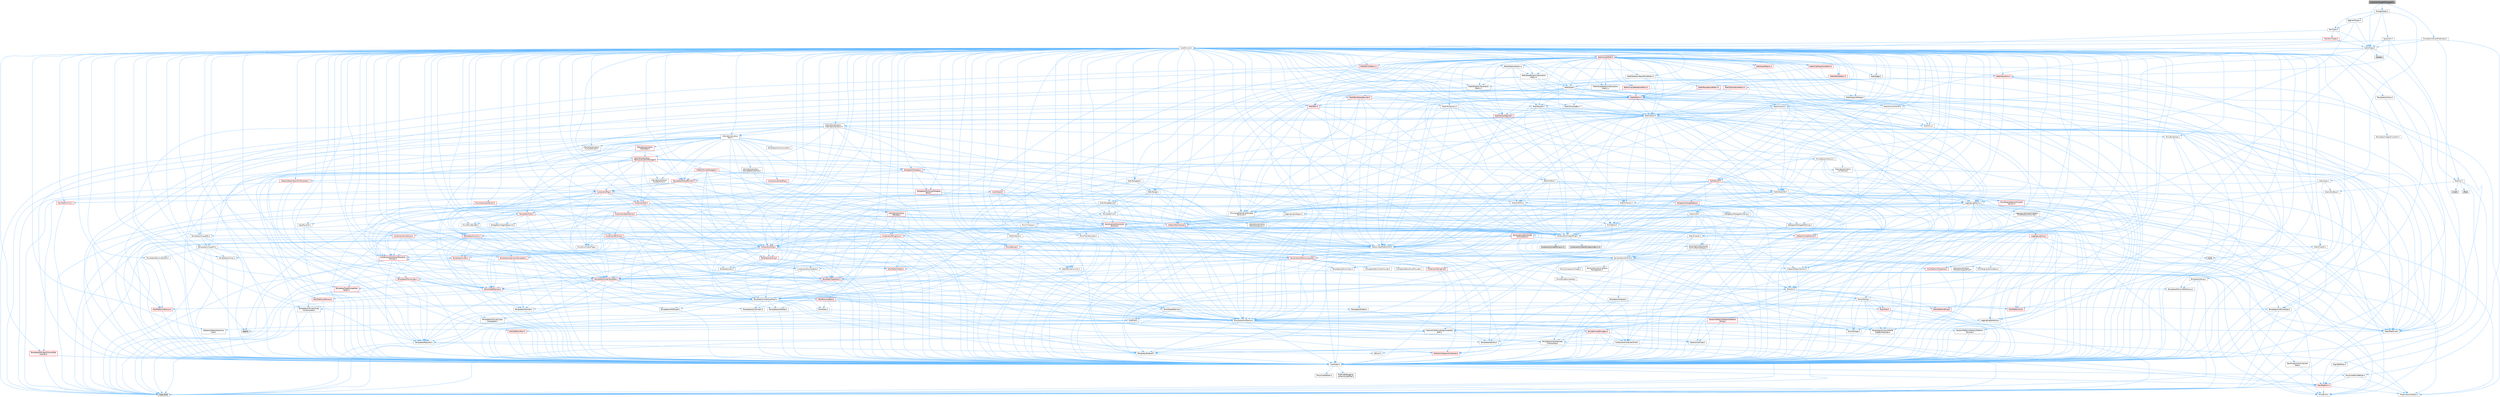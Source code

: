 digraph "ExactIntrTriangle3Triangle3.h"
{
 // INTERACTIVE_SVG=YES
 // LATEX_PDF_SIZE
  bgcolor="transparent";
  edge [fontname=Helvetica,fontsize=10,labelfontname=Helvetica,labelfontsize=10];
  node [fontname=Helvetica,fontsize=10,shape=box,height=0.2,width=0.4];
  Node1 [id="Node000001",label="ExactIntrTriangle3Triangle3.h",height=0.2,width=0.4,color="gray40", fillcolor="grey60", style="filled", fontcolor="black",tooltip=" "];
  Node1 -> Node2 [id="edge1_Node000001_Node000002",color="steelblue1",style="solid",tooltip=" "];
  Node2 [id="Node000002",label="VectorTypes.h",height=0.2,width=0.4,color="grey40", fillcolor="white", style="filled",URL="$d4/d5b/VectorTypes_8h.html",tooltip=" "];
  Node2 -> Node3 [id="edge2_Node000002_Node000003",color="steelblue1",style="solid",tooltip=" "];
  Node3 [id="Node000003",label="Math/Vector.h",height=0.2,width=0.4,color="grey40", fillcolor="white", style="filled",URL="$d6/dbe/Vector_8h.html",tooltip=" "];
  Node3 -> Node4 [id="edge3_Node000003_Node000004",color="steelblue1",style="solid",tooltip=" "];
  Node4 [id="Node000004",label="CoreTypes.h",height=0.2,width=0.4,color="grey40", fillcolor="white", style="filled",URL="$dc/dec/CoreTypes_8h.html",tooltip=" "];
  Node4 -> Node5 [id="edge4_Node000004_Node000005",color="steelblue1",style="solid",tooltip=" "];
  Node5 [id="Node000005",label="HAL/Platform.h",height=0.2,width=0.4,color="red", fillcolor="#FFF0F0", style="filled",URL="$d9/dd0/Platform_8h.html",tooltip=" "];
  Node5 -> Node6 [id="edge5_Node000005_Node000006",color="steelblue1",style="solid",tooltip=" "];
  Node6 [id="Node000006",label="Misc/Build.h",height=0.2,width=0.4,color="grey40", fillcolor="white", style="filled",URL="$d3/dbb/Build_8h.html",tooltip=" "];
  Node5 -> Node8 [id="edge6_Node000005_Node000008",color="steelblue1",style="solid",tooltip=" "];
  Node8 [id="Node000008",label="type_traits",height=0.2,width=0.4,color="grey60", fillcolor="#E0E0E0", style="filled",tooltip=" "];
  Node5 -> Node9 [id="edge7_Node000005_Node000009",color="steelblue1",style="solid",tooltip=" "];
  Node9 [id="Node000009",label="PreprocessorHelpers.h",height=0.2,width=0.4,color="grey40", fillcolor="white", style="filled",URL="$db/ddb/PreprocessorHelpers_8h.html",tooltip=" "];
  Node4 -> Node15 [id="edge8_Node000004_Node000015",color="steelblue1",style="solid",tooltip=" "];
  Node15 [id="Node000015",label="ProfilingDebugging\l/UMemoryDefines.h",height=0.2,width=0.4,color="grey40", fillcolor="white", style="filled",URL="$d2/da2/UMemoryDefines_8h.html",tooltip=" "];
  Node4 -> Node16 [id="edge9_Node000004_Node000016",color="steelblue1",style="solid",tooltip=" "];
  Node16 [id="Node000016",label="Misc/CoreMiscDefines.h",height=0.2,width=0.4,color="grey40", fillcolor="white", style="filled",URL="$da/d38/CoreMiscDefines_8h.html",tooltip=" "];
  Node16 -> Node5 [id="edge10_Node000016_Node000005",color="steelblue1",style="solid",tooltip=" "];
  Node16 -> Node9 [id="edge11_Node000016_Node000009",color="steelblue1",style="solid",tooltip=" "];
  Node4 -> Node17 [id="edge12_Node000004_Node000017",color="steelblue1",style="solid",tooltip=" "];
  Node17 [id="Node000017",label="Misc/CoreDefines.h",height=0.2,width=0.4,color="grey40", fillcolor="white", style="filled",URL="$d3/dd2/CoreDefines_8h.html",tooltip=" "];
  Node3 -> Node18 [id="edge13_Node000003_Node000018",color="steelblue1",style="solid",tooltip=" "];
  Node18 [id="Node000018",label="Misc/AssertionMacros.h",height=0.2,width=0.4,color="grey40", fillcolor="white", style="filled",URL="$d0/dfa/AssertionMacros_8h.html",tooltip=" "];
  Node18 -> Node4 [id="edge14_Node000018_Node000004",color="steelblue1",style="solid",tooltip=" "];
  Node18 -> Node5 [id="edge15_Node000018_Node000005",color="steelblue1",style="solid",tooltip=" "];
  Node18 -> Node19 [id="edge16_Node000018_Node000019",color="steelblue1",style="solid",tooltip=" "];
  Node19 [id="Node000019",label="HAL/PlatformMisc.h",height=0.2,width=0.4,color="red", fillcolor="#FFF0F0", style="filled",URL="$d0/df5/PlatformMisc_8h.html",tooltip=" "];
  Node19 -> Node4 [id="edge17_Node000019_Node000004",color="steelblue1",style="solid",tooltip=" "];
  Node18 -> Node9 [id="edge18_Node000018_Node000009",color="steelblue1",style="solid",tooltip=" "];
  Node18 -> Node55 [id="edge19_Node000018_Node000055",color="steelblue1",style="solid",tooltip=" "];
  Node55 [id="Node000055",label="Templates/EnableIf.h",height=0.2,width=0.4,color="grey40", fillcolor="white", style="filled",URL="$d7/d60/EnableIf_8h.html",tooltip=" "];
  Node55 -> Node4 [id="edge20_Node000055_Node000004",color="steelblue1",style="solid",tooltip=" "];
  Node18 -> Node56 [id="edge21_Node000018_Node000056",color="steelblue1",style="solid",tooltip=" "];
  Node56 [id="Node000056",label="Templates/IsArrayOrRefOf\lTypeByPredicate.h",height=0.2,width=0.4,color="grey40", fillcolor="white", style="filled",URL="$d6/da1/IsArrayOrRefOfTypeByPredicate_8h.html",tooltip=" "];
  Node56 -> Node4 [id="edge22_Node000056_Node000004",color="steelblue1",style="solid",tooltip=" "];
  Node18 -> Node57 [id="edge23_Node000018_Node000057",color="steelblue1",style="solid",tooltip=" "];
  Node57 [id="Node000057",label="Templates/IsValidVariadic\lFunctionArg.h",height=0.2,width=0.4,color="grey40", fillcolor="white", style="filled",URL="$d0/dc8/IsValidVariadicFunctionArg_8h.html",tooltip=" "];
  Node57 -> Node4 [id="edge24_Node000057_Node000004",color="steelblue1",style="solid",tooltip=" "];
  Node57 -> Node58 [id="edge25_Node000057_Node000058",color="steelblue1",style="solid",tooltip=" "];
  Node58 [id="Node000058",label="IsEnum.h",height=0.2,width=0.4,color="grey40", fillcolor="white", style="filled",URL="$d4/de5/IsEnum_8h.html",tooltip=" "];
  Node57 -> Node8 [id="edge26_Node000057_Node000008",color="steelblue1",style="solid",tooltip=" "];
  Node18 -> Node59 [id="edge27_Node000018_Node000059",color="steelblue1",style="solid",tooltip=" "];
  Node59 [id="Node000059",label="Traits/IsCharEncodingCompatible\lWith.h",height=0.2,width=0.4,color="grey40", fillcolor="white", style="filled",URL="$df/dd1/IsCharEncodingCompatibleWith_8h.html",tooltip=" "];
  Node59 -> Node8 [id="edge28_Node000059_Node000008",color="steelblue1",style="solid",tooltip=" "];
  Node59 -> Node60 [id="edge29_Node000059_Node000060",color="steelblue1",style="solid",tooltip=" "];
  Node60 [id="Node000060",label="Traits/IsCharType.h",height=0.2,width=0.4,color="grey40", fillcolor="white", style="filled",URL="$db/d51/IsCharType_8h.html",tooltip=" "];
  Node60 -> Node4 [id="edge30_Node000060_Node000004",color="steelblue1",style="solid",tooltip=" "];
  Node18 -> Node61 [id="edge31_Node000018_Node000061",color="steelblue1",style="solid",tooltip=" "];
  Node61 [id="Node000061",label="Misc/VarArgs.h",height=0.2,width=0.4,color="grey40", fillcolor="white", style="filled",URL="$d5/d6f/VarArgs_8h.html",tooltip=" "];
  Node61 -> Node4 [id="edge32_Node000061_Node000004",color="steelblue1",style="solid",tooltip=" "];
  Node18 -> Node62 [id="edge33_Node000018_Node000062",color="steelblue1",style="solid",tooltip=" "];
  Node62 [id="Node000062",label="String/FormatStringSan.h",height=0.2,width=0.4,color="red", fillcolor="#FFF0F0", style="filled",URL="$d3/d8b/FormatStringSan_8h.html",tooltip=" "];
  Node62 -> Node8 [id="edge34_Node000062_Node000008",color="steelblue1",style="solid",tooltip=" "];
  Node62 -> Node4 [id="edge35_Node000062_Node000004",color="steelblue1",style="solid",tooltip=" "];
  Node62 -> Node63 [id="edge36_Node000062_Node000063",color="steelblue1",style="solid",tooltip=" "];
  Node63 [id="Node000063",label="Templates/Requires.h",height=0.2,width=0.4,color="grey40", fillcolor="white", style="filled",URL="$dc/d96/Requires_8h.html",tooltip=" "];
  Node63 -> Node55 [id="edge37_Node000063_Node000055",color="steelblue1",style="solid",tooltip=" "];
  Node63 -> Node8 [id="edge38_Node000063_Node000008",color="steelblue1",style="solid",tooltip=" "];
  Node62 -> Node64 [id="edge39_Node000062_Node000064",color="steelblue1",style="solid",tooltip=" "];
  Node64 [id="Node000064",label="Templates/Identity.h",height=0.2,width=0.4,color="grey40", fillcolor="white", style="filled",URL="$d0/dd5/Identity_8h.html",tooltip=" "];
  Node62 -> Node57 [id="edge40_Node000062_Node000057",color="steelblue1",style="solid",tooltip=" "];
  Node62 -> Node60 [id="edge41_Node000062_Node000060",color="steelblue1",style="solid",tooltip=" "];
  Node62 -> Node27 [id="edge42_Node000062_Node000027",color="steelblue1",style="solid",tooltip=" "];
  Node27 [id="Node000027",label="Containers/ContainersFwd.h",height=0.2,width=0.4,color="grey40", fillcolor="white", style="filled",URL="$d4/d0a/ContainersFwd_8h.html",tooltip=" "];
  Node27 -> Node5 [id="edge43_Node000027_Node000005",color="steelblue1",style="solid",tooltip=" "];
  Node27 -> Node4 [id="edge44_Node000027_Node000004",color="steelblue1",style="solid",tooltip=" "];
  Node27 -> Node24 [id="edge45_Node000027_Node000024",color="steelblue1",style="solid",tooltip=" "];
  Node24 [id="Node000024",label="Traits/IsContiguousContainer.h",height=0.2,width=0.4,color="red", fillcolor="#FFF0F0", style="filled",URL="$d5/d3c/IsContiguousContainer_8h.html",tooltip=" "];
  Node24 -> Node4 [id="edge46_Node000024_Node000004",color="steelblue1",style="solid",tooltip=" "];
  Node18 -> Node68 [id="edge47_Node000018_Node000068",color="steelblue1",style="solid",tooltip=" "];
  Node68 [id="Node000068",label="atomic",height=0.2,width=0.4,color="grey60", fillcolor="#E0E0E0", style="filled",tooltip=" "];
  Node3 -> Node28 [id="edge48_Node000003_Node000028",color="steelblue1",style="solid",tooltip=" "];
  Node28 [id="Node000028",label="Math/MathFwd.h",height=0.2,width=0.4,color="grey40", fillcolor="white", style="filled",URL="$d2/d10/MathFwd_8h.html",tooltip=" "];
  Node28 -> Node5 [id="edge49_Node000028_Node000005",color="steelblue1",style="solid",tooltip=" "];
  Node3 -> Node41 [id="edge50_Node000003_Node000041",color="steelblue1",style="solid",tooltip=" "];
  Node41 [id="Node000041",label="Math/NumericLimits.h",height=0.2,width=0.4,color="grey40", fillcolor="white", style="filled",URL="$df/d1b/NumericLimits_8h.html",tooltip=" "];
  Node41 -> Node4 [id="edge51_Node000041_Node000004",color="steelblue1",style="solid",tooltip=" "];
  Node3 -> Node69 [id="edge52_Node000003_Node000069",color="steelblue1",style="solid",tooltip=" "];
  Node69 [id="Node000069",label="Misc/Crc.h",height=0.2,width=0.4,color="grey40", fillcolor="white", style="filled",URL="$d4/dd2/Crc_8h.html",tooltip=" "];
  Node69 -> Node4 [id="edge53_Node000069_Node000004",color="steelblue1",style="solid",tooltip=" "];
  Node69 -> Node70 [id="edge54_Node000069_Node000070",color="steelblue1",style="solid",tooltip=" "];
  Node70 [id="Node000070",label="HAL/PlatformString.h",height=0.2,width=0.4,color="red", fillcolor="#FFF0F0", style="filled",URL="$db/db5/PlatformString_8h.html",tooltip=" "];
  Node70 -> Node4 [id="edge55_Node000070_Node000004",color="steelblue1",style="solid",tooltip=" "];
  Node69 -> Node18 [id="edge56_Node000069_Node000018",color="steelblue1",style="solid",tooltip=" "];
  Node69 -> Node72 [id="edge57_Node000069_Node000072",color="steelblue1",style="solid",tooltip=" "];
  Node72 [id="Node000072",label="Misc/CString.h",height=0.2,width=0.4,color="grey40", fillcolor="white", style="filled",URL="$d2/d49/CString_8h.html",tooltip=" "];
  Node72 -> Node4 [id="edge58_Node000072_Node000004",color="steelblue1",style="solid",tooltip=" "];
  Node72 -> Node31 [id="edge59_Node000072_Node000031",color="steelblue1",style="solid",tooltip=" "];
  Node31 [id="Node000031",label="HAL/PlatformCrt.h",height=0.2,width=0.4,color="red", fillcolor="#FFF0F0", style="filled",URL="$d8/d75/PlatformCrt_8h.html",tooltip=" "];
  Node72 -> Node70 [id="edge60_Node000072_Node000070",color="steelblue1",style="solid",tooltip=" "];
  Node72 -> Node18 [id="edge61_Node000072_Node000018",color="steelblue1",style="solid",tooltip=" "];
  Node72 -> Node73 [id="edge62_Node000072_Node000073",color="steelblue1",style="solid",tooltip=" "];
  Node73 [id="Node000073",label="Misc/Char.h",height=0.2,width=0.4,color="red", fillcolor="#FFF0F0", style="filled",URL="$d0/d58/Char_8h.html",tooltip=" "];
  Node73 -> Node4 [id="edge63_Node000073_Node000004",color="steelblue1",style="solid",tooltip=" "];
  Node73 -> Node8 [id="edge64_Node000073_Node000008",color="steelblue1",style="solid",tooltip=" "];
  Node72 -> Node61 [id="edge65_Node000072_Node000061",color="steelblue1",style="solid",tooltip=" "];
  Node72 -> Node56 [id="edge66_Node000072_Node000056",color="steelblue1",style="solid",tooltip=" "];
  Node72 -> Node57 [id="edge67_Node000072_Node000057",color="steelblue1",style="solid",tooltip=" "];
  Node72 -> Node59 [id="edge68_Node000072_Node000059",color="steelblue1",style="solid",tooltip=" "];
  Node69 -> Node73 [id="edge69_Node000069_Node000073",color="steelblue1",style="solid",tooltip=" "];
  Node69 -> Node77 [id="edge70_Node000069_Node000077",color="steelblue1",style="solid",tooltip=" "];
  Node77 [id="Node000077",label="Templates/UnrealTypeTraits.h",height=0.2,width=0.4,color="grey40", fillcolor="white", style="filled",URL="$d2/d2d/UnrealTypeTraits_8h.html",tooltip=" "];
  Node77 -> Node4 [id="edge71_Node000077_Node000004",color="steelblue1",style="solid",tooltip=" "];
  Node77 -> Node78 [id="edge72_Node000077_Node000078",color="steelblue1",style="solid",tooltip=" "];
  Node78 [id="Node000078",label="Templates/IsPointer.h",height=0.2,width=0.4,color="grey40", fillcolor="white", style="filled",URL="$d7/d05/IsPointer_8h.html",tooltip=" "];
  Node78 -> Node4 [id="edge73_Node000078_Node000004",color="steelblue1",style="solid",tooltip=" "];
  Node77 -> Node18 [id="edge74_Node000077_Node000018",color="steelblue1",style="solid",tooltip=" "];
  Node77 -> Node79 [id="edge75_Node000077_Node000079",color="steelblue1",style="solid",tooltip=" "];
  Node79 [id="Node000079",label="Templates/AndOrNot.h",height=0.2,width=0.4,color="grey40", fillcolor="white", style="filled",URL="$db/d0a/AndOrNot_8h.html",tooltip=" "];
  Node79 -> Node4 [id="edge76_Node000079_Node000004",color="steelblue1",style="solid",tooltip=" "];
  Node77 -> Node55 [id="edge77_Node000077_Node000055",color="steelblue1",style="solid",tooltip=" "];
  Node77 -> Node80 [id="edge78_Node000077_Node000080",color="steelblue1",style="solid",tooltip=" "];
  Node80 [id="Node000080",label="Templates/IsArithmetic.h",height=0.2,width=0.4,color="grey40", fillcolor="white", style="filled",URL="$d2/d5d/IsArithmetic_8h.html",tooltip=" "];
  Node80 -> Node4 [id="edge79_Node000080_Node000004",color="steelblue1",style="solid",tooltip=" "];
  Node77 -> Node58 [id="edge80_Node000077_Node000058",color="steelblue1",style="solid",tooltip=" "];
  Node77 -> Node81 [id="edge81_Node000077_Node000081",color="steelblue1",style="solid",tooltip=" "];
  Node81 [id="Node000081",label="Templates/Models.h",height=0.2,width=0.4,color="grey40", fillcolor="white", style="filled",URL="$d3/d0c/Models_8h.html",tooltip=" "];
  Node81 -> Node64 [id="edge82_Node000081_Node000064",color="steelblue1",style="solid",tooltip=" "];
  Node77 -> Node82 [id="edge83_Node000077_Node000082",color="steelblue1",style="solid",tooltip=" "];
  Node82 [id="Node000082",label="Templates/IsPODType.h",height=0.2,width=0.4,color="grey40", fillcolor="white", style="filled",URL="$d7/db1/IsPODType_8h.html",tooltip=" "];
  Node82 -> Node4 [id="edge84_Node000082_Node000004",color="steelblue1",style="solid",tooltip=" "];
  Node77 -> Node83 [id="edge85_Node000077_Node000083",color="steelblue1",style="solid",tooltip=" "];
  Node83 [id="Node000083",label="Templates/IsUECoreType.h",height=0.2,width=0.4,color="grey40", fillcolor="white", style="filled",URL="$d1/db8/IsUECoreType_8h.html",tooltip=" "];
  Node83 -> Node4 [id="edge86_Node000083_Node000004",color="steelblue1",style="solid",tooltip=" "];
  Node83 -> Node8 [id="edge87_Node000083_Node000008",color="steelblue1",style="solid",tooltip=" "];
  Node77 -> Node84 [id="edge88_Node000077_Node000084",color="steelblue1",style="solid",tooltip=" "];
  Node84 [id="Node000084",label="Templates/IsTriviallyCopy\lConstructible.h",height=0.2,width=0.4,color="grey40", fillcolor="white", style="filled",URL="$d3/d78/IsTriviallyCopyConstructible_8h.html",tooltip=" "];
  Node84 -> Node4 [id="edge89_Node000084_Node000004",color="steelblue1",style="solid",tooltip=" "];
  Node84 -> Node8 [id="edge90_Node000084_Node000008",color="steelblue1",style="solid",tooltip=" "];
  Node69 -> Node60 [id="edge91_Node000069_Node000060",color="steelblue1",style="solid",tooltip=" "];
  Node3 -> Node85 [id="edge92_Node000003_Node000085",color="steelblue1",style="solid",tooltip=" "];
  Node85 [id="Node000085",label="Math/UnrealMathUtility.h",height=0.2,width=0.4,color="grey40", fillcolor="white", style="filled",URL="$db/db8/UnrealMathUtility_8h.html",tooltip=" "];
  Node85 -> Node4 [id="edge93_Node000085_Node000004",color="steelblue1",style="solid",tooltip=" "];
  Node85 -> Node18 [id="edge94_Node000085_Node000018",color="steelblue1",style="solid",tooltip=" "];
  Node85 -> Node86 [id="edge95_Node000085_Node000086",color="steelblue1",style="solid",tooltip=" "];
  Node86 [id="Node000086",label="HAL/PlatformMath.h",height=0.2,width=0.4,color="red", fillcolor="#FFF0F0", style="filled",URL="$dc/d53/PlatformMath_8h.html",tooltip=" "];
  Node86 -> Node4 [id="edge96_Node000086_Node000004",color="steelblue1",style="solid",tooltip=" "];
  Node85 -> Node28 [id="edge97_Node000085_Node000028",color="steelblue1",style="solid",tooltip=" "];
  Node85 -> Node64 [id="edge98_Node000085_Node000064",color="steelblue1",style="solid",tooltip=" "];
  Node85 -> Node63 [id="edge99_Node000085_Node000063",color="steelblue1",style="solid",tooltip=" "];
  Node3 -> Node97 [id="edge100_Node000003_Node000097",color="steelblue1",style="solid",tooltip=" "];
  Node97 [id="Node000097",label="Containers/UnrealString.h",height=0.2,width=0.4,color="grey40", fillcolor="white", style="filled",URL="$d5/dba/UnrealString_8h.html",tooltip=" "];
  Node97 -> Node98 [id="edge101_Node000097_Node000098",color="steelblue1",style="solid",tooltip=" "];
  Node98 [id="Node000098",label="Containers/UnrealStringIncludes.h.inl",height=0.2,width=0.4,color="grey60", fillcolor="#E0E0E0", style="filled",tooltip=" "];
  Node97 -> Node99 [id="edge102_Node000097_Node000099",color="steelblue1",style="solid",tooltip=" "];
  Node99 [id="Node000099",label="Containers/UnrealString.h.inl",height=0.2,width=0.4,color="grey60", fillcolor="#E0E0E0", style="filled",tooltip=" "];
  Node97 -> Node100 [id="edge103_Node000097_Node000100",color="steelblue1",style="solid",tooltip=" "];
  Node100 [id="Node000100",label="Misc/StringFormatArg.h",height=0.2,width=0.4,color="grey40", fillcolor="white", style="filled",URL="$d2/d16/StringFormatArg_8h.html",tooltip=" "];
  Node100 -> Node27 [id="edge104_Node000100_Node000027",color="steelblue1",style="solid",tooltip=" "];
  Node3 -> Node101 [id="edge105_Node000003_Node000101",color="steelblue1",style="solid",tooltip=" "];
  Node101 [id="Node000101",label="Misc/Parse.h",height=0.2,width=0.4,color="grey40", fillcolor="white", style="filled",URL="$dc/d71/Parse_8h.html",tooltip=" "];
  Node101 -> Node21 [id="edge106_Node000101_Node000021",color="steelblue1",style="solid",tooltip=" "];
  Node21 [id="Node000021",label="Containers/StringFwd.h",height=0.2,width=0.4,color="red", fillcolor="#FFF0F0", style="filled",URL="$df/d37/StringFwd_8h.html",tooltip=" "];
  Node21 -> Node4 [id="edge107_Node000021_Node000004",color="steelblue1",style="solid",tooltip=" "];
  Node21 -> Node24 [id="edge108_Node000021_Node000024",color="steelblue1",style="solid",tooltip=" "];
  Node101 -> Node97 [id="edge109_Node000101_Node000097",color="steelblue1",style="solid",tooltip=" "];
  Node101 -> Node4 [id="edge110_Node000101_Node000004",color="steelblue1",style="solid",tooltip=" "];
  Node101 -> Node31 [id="edge111_Node000101_Node000031",color="steelblue1",style="solid",tooltip=" "];
  Node101 -> Node6 [id="edge112_Node000101_Node000006",color="steelblue1",style="solid",tooltip=" "];
  Node101 -> Node43 [id="edge113_Node000101_Node000043",color="steelblue1",style="solid",tooltip=" "];
  Node43 [id="Node000043",label="Misc/EnumClassFlags.h",height=0.2,width=0.4,color="grey40", fillcolor="white", style="filled",URL="$d8/de7/EnumClassFlags_8h.html",tooltip=" "];
  Node101 -> Node102 [id="edge114_Node000101_Node000102",color="steelblue1",style="solid",tooltip=" "];
  Node102 [id="Node000102",label="Templates/Function.h",height=0.2,width=0.4,color="red", fillcolor="#FFF0F0", style="filled",URL="$df/df5/Function_8h.html",tooltip=" "];
  Node102 -> Node4 [id="edge115_Node000102_Node000004",color="steelblue1",style="solid",tooltip=" "];
  Node102 -> Node18 [id="edge116_Node000102_Node000018",color="steelblue1",style="solid",tooltip=" "];
  Node102 -> Node105 [id="edge117_Node000102_Node000105",color="steelblue1",style="solid",tooltip=" "];
  Node105 [id="Node000105",label="HAL/UnrealMemory.h",height=0.2,width=0.4,color="red", fillcolor="#FFF0F0", style="filled",URL="$d9/d96/UnrealMemory_8h.html",tooltip=" "];
  Node105 -> Node4 [id="edge118_Node000105_Node000004",color="steelblue1",style="solid",tooltip=" "];
  Node105 -> Node107 [id="edge119_Node000105_Node000107",color="steelblue1",style="solid",tooltip=" "];
  Node107 [id="Node000107",label="HAL/MemoryBase.h",height=0.2,width=0.4,color="red", fillcolor="#FFF0F0", style="filled",URL="$d6/d9f/MemoryBase_8h.html",tooltip=" "];
  Node107 -> Node4 [id="edge120_Node000107_Node000004",color="steelblue1",style="solid",tooltip=" "];
  Node107 -> Node48 [id="edge121_Node000107_Node000048",color="steelblue1",style="solid",tooltip=" "];
  Node48 [id="Node000048",label="HAL/PlatformAtomics.h",height=0.2,width=0.4,color="red", fillcolor="#FFF0F0", style="filled",URL="$d3/d36/PlatformAtomics_8h.html",tooltip=" "];
  Node48 -> Node4 [id="edge122_Node000048_Node000004",color="steelblue1",style="solid",tooltip=" "];
  Node107 -> Node31 [id="edge123_Node000107_Node000031",color="steelblue1",style="solid",tooltip=" "];
  Node107 -> Node108 [id="edge124_Node000107_Node000108",color="steelblue1",style="solid",tooltip=" "];
  Node108 [id="Node000108",label="Misc/Exec.h",height=0.2,width=0.4,color="grey40", fillcolor="white", style="filled",URL="$de/ddb/Exec_8h.html",tooltip=" "];
  Node108 -> Node4 [id="edge125_Node000108_Node000004",color="steelblue1",style="solid",tooltip=" "];
  Node108 -> Node18 [id="edge126_Node000108_Node000018",color="steelblue1",style="solid",tooltip=" "];
  Node107 -> Node109 [id="edge127_Node000107_Node000109",color="steelblue1",style="solid",tooltip=" "];
  Node109 [id="Node000109",label="Misc/OutputDevice.h",height=0.2,width=0.4,color="grey40", fillcolor="white", style="filled",URL="$d7/d32/OutputDevice_8h.html",tooltip=" "];
  Node109 -> Node26 [id="edge128_Node000109_Node000026",color="steelblue1",style="solid",tooltip=" "];
  Node26 [id="Node000026",label="CoreFwd.h",height=0.2,width=0.4,color="grey40", fillcolor="white", style="filled",URL="$d1/d1e/CoreFwd_8h.html",tooltip=" "];
  Node26 -> Node4 [id="edge129_Node000026_Node000004",color="steelblue1",style="solid",tooltip=" "];
  Node26 -> Node27 [id="edge130_Node000026_Node000027",color="steelblue1",style="solid",tooltip=" "];
  Node26 -> Node28 [id="edge131_Node000026_Node000028",color="steelblue1",style="solid",tooltip=" "];
  Node26 -> Node29 [id="edge132_Node000026_Node000029",color="steelblue1",style="solid",tooltip=" "];
  Node29 [id="Node000029",label="UObject/UObjectHierarchy\lFwd.h",height=0.2,width=0.4,color="grey40", fillcolor="white", style="filled",URL="$d3/d13/UObjectHierarchyFwd_8h.html",tooltip=" "];
  Node109 -> Node4 [id="edge133_Node000109_Node000004",color="steelblue1",style="solid",tooltip=" "];
  Node109 -> Node110 [id="edge134_Node000109_Node000110",color="steelblue1",style="solid",tooltip=" "];
  Node110 [id="Node000110",label="Logging/LogVerbosity.h",height=0.2,width=0.4,color="grey40", fillcolor="white", style="filled",URL="$d2/d8f/LogVerbosity_8h.html",tooltip=" "];
  Node110 -> Node4 [id="edge135_Node000110_Node000004",color="steelblue1",style="solid",tooltip=" "];
  Node109 -> Node61 [id="edge136_Node000109_Node000061",color="steelblue1",style="solid",tooltip=" "];
  Node109 -> Node56 [id="edge137_Node000109_Node000056",color="steelblue1",style="solid",tooltip=" "];
  Node109 -> Node57 [id="edge138_Node000109_Node000057",color="steelblue1",style="solid",tooltip=" "];
  Node109 -> Node59 [id="edge139_Node000109_Node000059",color="steelblue1",style="solid",tooltip=" "];
  Node105 -> Node116 [id="edge140_Node000105_Node000116",color="steelblue1",style="solid",tooltip=" "];
  Node116 [id="Node000116",label="HAL/PlatformMemory.h",height=0.2,width=0.4,color="red", fillcolor="#FFF0F0", style="filled",URL="$de/d68/PlatformMemory_8h.html",tooltip=" "];
  Node116 -> Node4 [id="edge141_Node000116_Node000004",color="steelblue1",style="solid",tooltip=" "];
  Node105 -> Node78 [id="edge142_Node000105_Node000078",color="steelblue1",style="solid",tooltip=" "];
  Node102 -> Node77 [id="edge143_Node000102_Node000077",color="steelblue1",style="solid",tooltip=" "];
  Node102 -> Node120 [id="edge144_Node000102_Node000120",color="steelblue1",style="solid",tooltip=" "];
  Node120 [id="Node000120",label="Templates/Invoke.h",height=0.2,width=0.4,color="red", fillcolor="#FFF0F0", style="filled",URL="$d7/deb/Invoke_8h.html",tooltip=" "];
  Node120 -> Node4 [id="edge145_Node000120_Node000004",color="steelblue1",style="solid",tooltip=" "];
  Node120 -> Node122 [id="edge146_Node000120_Node000122",color="steelblue1",style="solid",tooltip=" "];
  Node122 [id="Node000122",label="Templates/UnrealTemplate.h",height=0.2,width=0.4,color="red", fillcolor="#FFF0F0", style="filled",URL="$d4/d24/UnrealTemplate_8h.html",tooltip=" "];
  Node122 -> Node4 [id="edge147_Node000122_Node000004",color="steelblue1",style="solid",tooltip=" "];
  Node122 -> Node78 [id="edge148_Node000122_Node000078",color="steelblue1",style="solid",tooltip=" "];
  Node122 -> Node105 [id="edge149_Node000122_Node000105",color="steelblue1",style="solid",tooltip=" "];
  Node122 -> Node77 [id="edge150_Node000122_Node000077",color="steelblue1",style="solid",tooltip=" "];
  Node122 -> Node89 [id="edge151_Node000122_Node000089",color="steelblue1",style="solid",tooltip=" "];
  Node89 [id="Node000089",label="Templates/RemoveReference.h",height=0.2,width=0.4,color="grey40", fillcolor="white", style="filled",URL="$da/dbe/RemoveReference_8h.html",tooltip=" "];
  Node89 -> Node4 [id="edge152_Node000089_Node000004",color="steelblue1",style="solid",tooltip=" "];
  Node122 -> Node63 [id="edge153_Node000122_Node000063",color="steelblue1",style="solid",tooltip=" "];
  Node122 -> Node94 [id="edge154_Node000122_Node000094",color="steelblue1",style="solid",tooltip=" "];
  Node94 [id="Node000094",label="Templates/TypeCompatible\lBytes.h",height=0.2,width=0.4,color="red", fillcolor="#FFF0F0", style="filled",URL="$df/d0a/TypeCompatibleBytes_8h.html",tooltip=" "];
  Node94 -> Node4 [id="edge155_Node000094_Node000004",color="steelblue1",style="solid",tooltip=" "];
  Node94 -> Node8 [id="edge156_Node000094_Node000008",color="steelblue1",style="solid",tooltip=" "];
  Node122 -> Node64 [id="edge157_Node000122_Node000064",color="steelblue1",style="solid",tooltip=" "];
  Node122 -> Node24 [id="edge158_Node000122_Node000024",color="steelblue1",style="solid",tooltip=" "];
  Node122 -> Node8 [id="edge159_Node000122_Node000008",color="steelblue1",style="solid",tooltip=" "];
  Node120 -> Node8 [id="edge160_Node000120_Node000008",color="steelblue1",style="solid",tooltip=" "];
  Node102 -> Node122 [id="edge161_Node000102_Node000122",color="steelblue1",style="solid",tooltip=" "];
  Node102 -> Node63 [id="edge162_Node000102_Node000063",color="steelblue1",style="solid",tooltip=" "];
  Node102 -> Node85 [id="edge163_Node000102_Node000085",color="steelblue1",style="solid",tooltip=" "];
  Node102 -> Node8 [id="edge164_Node000102_Node000008",color="steelblue1",style="solid",tooltip=" "];
  Node3 -> Node126 [id="edge165_Node000003_Node000126",color="steelblue1",style="solid",tooltip=" "];
  Node126 [id="Node000126",label="Misc/LargeWorldCoordinates\lSerializer.h",height=0.2,width=0.4,color="grey40", fillcolor="white", style="filled",URL="$d7/df9/LargeWorldCoordinatesSerializer_8h.html",tooltip=" "];
  Node126 -> Node127 [id="edge166_Node000126_Node000127",color="steelblue1",style="solid",tooltip=" "];
  Node127 [id="Node000127",label="UObject/NameTypes.h",height=0.2,width=0.4,color="red", fillcolor="#FFF0F0", style="filled",URL="$d6/d35/NameTypes_8h.html",tooltip=" "];
  Node127 -> Node4 [id="edge167_Node000127_Node000004",color="steelblue1",style="solid",tooltip=" "];
  Node127 -> Node18 [id="edge168_Node000127_Node000018",color="steelblue1",style="solid",tooltip=" "];
  Node127 -> Node105 [id="edge169_Node000127_Node000105",color="steelblue1",style="solid",tooltip=" "];
  Node127 -> Node77 [id="edge170_Node000127_Node000077",color="steelblue1",style="solid",tooltip=" "];
  Node127 -> Node122 [id="edge171_Node000127_Node000122",color="steelblue1",style="solid",tooltip=" "];
  Node127 -> Node97 [id="edge172_Node000127_Node000097",color="steelblue1",style="solid",tooltip=" "];
  Node127 -> Node131 [id="edge173_Node000127_Node000131",color="steelblue1",style="solid",tooltip=" "];
  Node131 [id="Node000131",label="Containers/StringConv.h",height=0.2,width=0.4,color="red", fillcolor="#FFF0F0", style="filled",URL="$d3/ddf/StringConv_8h.html",tooltip=" "];
  Node131 -> Node4 [id="edge174_Node000131_Node000004",color="steelblue1",style="solid",tooltip=" "];
  Node131 -> Node18 [id="edge175_Node000131_Node000018",color="steelblue1",style="solid",tooltip=" "];
  Node131 -> Node132 [id="edge176_Node000131_Node000132",color="steelblue1",style="solid",tooltip=" "];
  Node132 [id="Node000132",label="Containers/ContainerAllocation\lPolicies.h",height=0.2,width=0.4,color="red", fillcolor="#FFF0F0", style="filled",URL="$d7/dff/ContainerAllocationPolicies_8h.html",tooltip=" "];
  Node132 -> Node4 [id="edge177_Node000132_Node000004",color="steelblue1",style="solid",tooltip=" "];
  Node132 -> Node132 [id="edge178_Node000132_Node000132",color="steelblue1",style="solid",tooltip=" "];
  Node132 -> Node86 [id="edge179_Node000132_Node000086",color="steelblue1",style="solid",tooltip=" "];
  Node132 -> Node105 [id="edge180_Node000132_Node000105",color="steelblue1",style="solid",tooltip=" "];
  Node132 -> Node41 [id="edge181_Node000132_Node000041",color="steelblue1",style="solid",tooltip=" "];
  Node132 -> Node18 [id="edge182_Node000132_Node000018",color="steelblue1",style="solid",tooltip=" "];
  Node132 -> Node135 [id="edge183_Node000132_Node000135",color="steelblue1",style="solid",tooltip=" "];
  Node135 [id="Node000135",label="Templates/MemoryOps.h",height=0.2,width=0.4,color="red", fillcolor="#FFF0F0", style="filled",URL="$db/dea/MemoryOps_8h.html",tooltip=" "];
  Node135 -> Node4 [id="edge184_Node000135_Node000004",color="steelblue1",style="solid",tooltip=" "];
  Node135 -> Node105 [id="edge185_Node000135_Node000105",color="steelblue1",style="solid",tooltip=" "];
  Node135 -> Node115 [id="edge186_Node000135_Node000115",color="steelblue1",style="solid",tooltip=" "];
  Node115 [id="Node000115",label="Templates/IsTriviallyCopy\lAssignable.h",height=0.2,width=0.4,color="grey40", fillcolor="white", style="filled",URL="$d2/df2/IsTriviallyCopyAssignable_8h.html",tooltip=" "];
  Node115 -> Node4 [id="edge187_Node000115_Node000004",color="steelblue1",style="solid",tooltip=" "];
  Node115 -> Node8 [id="edge188_Node000115_Node000008",color="steelblue1",style="solid",tooltip=" "];
  Node135 -> Node84 [id="edge189_Node000135_Node000084",color="steelblue1",style="solid",tooltip=" "];
  Node135 -> Node63 [id="edge190_Node000135_Node000063",color="steelblue1",style="solid",tooltip=" "];
  Node135 -> Node77 [id="edge191_Node000135_Node000077",color="steelblue1",style="solid",tooltip=" "];
  Node135 -> Node8 [id="edge192_Node000135_Node000008",color="steelblue1",style="solid",tooltip=" "];
  Node132 -> Node94 [id="edge193_Node000132_Node000094",color="steelblue1",style="solid",tooltip=" "];
  Node132 -> Node8 [id="edge194_Node000132_Node000008",color="steelblue1",style="solid",tooltip=" "];
  Node131 -> Node136 [id="edge195_Node000131_Node000136",color="steelblue1",style="solid",tooltip=" "];
  Node136 [id="Node000136",label="Containers/Array.h",height=0.2,width=0.4,color="red", fillcolor="#FFF0F0", style="filled",URL="$df/dd0/Array_8h.html",tooltip=" "];
  Node136 -> Node4 [id="edge196_Node000136_Node000004",color="steelblue1",style="solid",tooltip=" "];
  Node136 -> Node18 [id="edge197_Node000136_Node000018",color="steelblue1",style="solid",tooltip=" "];
  Node136 -> Node105 [id="edge198_Node000136_Node000105",color="steelblue1",style="solid",tooltip=" "];
  Node136 -> Node77 [id="edge199_Node000136_Node000077",color="steelblue1",style="solid",tooltip=" "];
  Node136 -> Node122 [id="edge200_Node000136_Node000122",color="steelblue1",style="solid",tooltip=" "];
  Node136 -> Node132 [id="edge201_Node000136_Node000132",color="steelblue1",style="solid",tooltip=" "];
  Node136 -> Node141 [id="edge202_Node000136_Node000141",color="steelblue1",style="solid",tooltip=" "];
  Node141 [id="Node000141",label="Serialization/Archive.h",height=0.2,width=0.4,color="grey40", fillcolor="white", style="filled",URL="$d7/d3b/Archive_8h.html",tooltip=" "];
  Node141 -> Node26 [id="edge203_Node000141_Node000026",color="steelblue1",style="solid",tooltip=" "];
  Node141 -> Node4 [id="edge204_Node000141_Node000004",color="steelblue1",style="solid",tooltip=" "];
  Node141 -> Node142 [id="edge205_Node000141_Node000142",color="steelblue1",style="solid",tooltip=" "];
  Node142 [id="Node000142",label="HAL/PlatformProperties.h",height=0.2,width=0.4,color="red", fillcolor="#FFF0F0", style="filled",URL="$d9/db0/PlatformProperties_8h.html",tooltip=" "];
  Node142 -> Node4 [id="edge206_Node000142_Node000004",color="steelblue1",style="solid",tooltip=" "];
  Node141 -> Node145 [id="edge207_Node000141_Node000145",color="steelblue1",style="solid",tooltip=" "];
  Node145 [id="Node000145",label="Internationalization\l/TextNamespaceFwd.h",height=0.2,width=0.4,color="grey40", fillcolor="white", style="filled",URL="$d8/d97/TextNamespaceFwd_8h.html",tooltip=" "];
  Node145 -> Node4 [id="edge208_Node000145_Node000004",color="steelblue1",style="solid",tooltip=" "];
  Node141 -> Node28 [id="edge209_Node000141_Node000028",color="steelblue1",style="solid",tooltip=" "];
  Node141 -> Node18 [id="edge210_Node000141_Node000018",color="steelblue1",style="solid",tooltip=" "];
  Node141 -> Node6 [id="edge211_Node000141_Node000006",color="steelblue1",style="solid",tooltip=" "];
  Node141 -> Node42 [id="edge212_Node000141_Node000042",color="steelblue1",style="solid",tooltip=" "];
  Node42 [id="Node000042",label="Misc/CompressionFlags.h",height=0.2,width=0.4,color="grey40", fillcolor="white", style="filled",URL="$d9/d76/CompressionFlags_8h.html",tooltip=" "];
  Node141 -> Node146 [id="edge213_Node000141_Node000146",color="steelblue1",style="solid",tooltip=" "];
  Node146 [id="Node000146",label="Misc/EngineVersionBase.h",height=0.2,width=0.4,color="grey40", fillcolor="white", style="filled",URL="$d5/d2b/EngineVersionBase_8h.html",tooltip=" "];
  Node146 -> Node4 [id="edge214_Node000146_Node000004",color="steelblue1",style="solid",tooltip=" "];
  Node141 -> Node61 [id="edge215_Node000141_Node000061",color="steelblue1",style="solid",tooltip=" "];
  Node141 -> Node147 [id="edge216_Node000141_Node000147",color="steelblue1",style="solid",tooltip=" "];
  Node147 [id="Node000147",label="Serialization/ArchiveCook\lData.h",height=0.2,width=0.4,color="grey40", fillcolor="white", style="filled",URL="$dc/db6/ArchiveCookData_8h.html",tooltip=" "];
  Node147 -> Node5 [id="edge217_Node000147_Node000005",color="steelblue1",style="solid",tooltip=" "];
  Node141 -> Node148 [id="edge218_Node000141_Node000148",color="steelblue1",style="solid",tooltip=" "];
  Node148 [id="Node000148",label="Serialization/ArchiveSave\lPackageData.h",height=0.2,width=0.4,color="grey40", fillcolor="white", style="filled",URL="$d1/d37/ArchiveSavePackageData_8h.html",tooltip=" "];
  Node141 -> Node55 [id="edge219_Node000141_Node000055",color="steelblue1",style="solid",tooltip=" "];
  Node141 -> Node56 [id="edge220_Node000141_Node000056",color="steelblue1",style="solid",tooltip=" "];
  Node141 -> Node149 [id="edge221_Node000141_Node000149",color="steelblue1",style="solid",tooltip=" "];
  Node149 [id="Node000149",label="Templates/IsEnumClass.h",height=0.2,width=0.4,color="grey40", fillcolor="white", style="filled",URL="$d7/d15/IsEnumClass_8h.html",tooltip=" "];
  Node149 -> Node4 [id="edge222_Node000149_Node000004",color="steelblue1",style="solid",tooltip=" "];
  Node149 -> Node79 [id="edge223_Node000149_Node000079",color="steelblue1",style="solid",tooltip=" "];
  Node141 -> Node92 [id="edge224_Node000141_Node000092",color="steelblue1",style="solid",tooltip=" "];
  Node92 [id="Node000092",label="Templates/IsSigned.h",height=0.2,width=0.4,color="grey40", fillcolor="white", style="filled",URL="$d8/dd8/IsSigned_8h.html",tooltip=" "];
  Node92 -> Node4 [id="edge225_Node000092_Node000004",color="steelblue1",style="solid",tooltip=" "];
  Node141 -> Node57 [id="edge226_Node000141_Node000057",color="steelblue1",style="solid",tooltip=" "];
  Node141 -> Node122 [id="edge227_Node000141_Node000122",color="steelblue1",style="solid",tooltip=" "];
  Node141 -> Node59 [id="edge228_Node000141_Node000059",color="steelblue1",style="solid",tooltip=" "];
  Node141 -> Node150 [id="edge229_Node000141_Node000150",color="steelblue1",style="solid",tooltip=" "];
  Node150 [id="Node000150",label="UObject/ObjectVersion.h",height=0.2,width=0.4,color="grey40", fillcolor="white", style="filled",URL="$da/d63/ObjectVersion_8h.html",tooltip=" "];
  Node150 -> Node4 [id="edge230_Node000150_Node000004",color="steelblue1",style="solid",tooltip=" "];
  Node136 -> Node120 [id="edge231_Node000136_Node000120",color="steelblue1",style="solid",tooltip=" "];
  Node136 -> Node165 [id="edge232_Node000136_Node000165",color="steelblue1",style="solid",tooltip=" "];
  Node165 [id="Node000165",label="Templates/Less.h",height=0.2,width=0.4,color="grey40", fillcolor="white", style="filled",URL="$de/dc8/Less_8h.html",tooltip=" "];
  Node165 -> Node4 [id="edge233_Node000165_Node000004",color="steelblue1",style="solid",tooltip=" "];
  Node165 -> Node122 [id="edge234_Node000165_Node000122",color="steelblue1",style="solid",tooltip=" "];
  Node136 -> Node63 [id="edge235_Node000136_Node000063",color="steelblue1",style="solid",tooltip=" "];
  Node136 -> Node173 [id="edge236_Node000136_Node000173",color="steelblue1",style="solid",tooltip=" "];
  Node173 [id="Node000173",label="Templates/Sorting.h",height=0.2,width=0.4,color="red", fillcolor="#FFF0F0", style="filled",URL="$d3/d9e/Sorting_8h.html",tooltip=" "];
  Node173 -> Node4 [id="edge237_Node000173_Node000004",color="steelblue1",style="solid",tooltip=" "];
  Node173 -> Node86 [id="edge238_Node000173_Node000086",color="steelblue1",style="solid",tooltip=" "];
  Node173 -> Node165 [id="edge239_Node000173_Node000165",color="steelblue1",style="solid",tooltip=" "];
  Node136 -> Node176 [id="edge240_Node000136_Node000176",color="steelblue1",style="solid",tooltip=" "];
  Node176 [id="Node000176",label="Templates/AlignmentTemplates.h",height=0.2,width=0.4,color="red", fillcolor="#FFF0F0", style="filled",URL="$dd/d32/AlignmentTemplates_8h.html",tooltip=" "];
  Node176 -> Node4 [id="edge241_Node000176_Node000004",color="steelblue1",style="solid",tooltip=" "];
  Node176 -> Node78 [id="edge242_Node000176_Node000078",color="steelblue1",style="solid",tooltip=" "];
  Node136 -> Node95 [id="edge243_Node000136_Node000095",color="steelblue1",style="solid",tooltip=" "];
  Node95 [id="Node000095",label="limits",height=0.2,width=0.4,color="grey60", fillcolor="#E0E0E0", style="filled",tooltip=" "];
  Node136 -> Node8 [id="edge244_Node000136_Node000008",color="steelblue1",style="solid",tooltip=" "];
  Node131 -> Node72 [id="edge245_Node000131_Node000072",color="steelblue1",style="solid",tooltip=" "];
  Node131 -> Node177 [id="edge246_Node000131_Node000177",color="steelblue1",style="solid",tooltip=" "];
  Node177 [id="Node000177",label="Templates/IsArray.h",height=0.2,width=0.4,color="grey40", fillcolor="white", style="filled",URL="$d8/d8d/IsArray_8h.html",tooltip=" "];
  Node177 -> Node4 [id="edge247_Node000177_Node000004",color="steelblue1",style="solid",tooltip=" "];
  Node131 -> Node122 [id="edge248_Node000131_Node000122",color="steelblue1",style="solid",tooltip=" "];
  Node131 -> Node77 [id="edge249_Node000131_Node000077",color="steelblue1",style="solid",tooltip=" "];
  Node131 -> Node59 [id="edge250_Node000131_Node000059",color="steelblue1",style="solid",tooltip=" "];
  Node131 -> Node24 [id="edge251_Node000131_Node000024",color="steelblue1",style="solid",tooltip=" "];
  Node131 -> Node8 [id="edge252_Node000131_Node000008",color="steelblue1",style="solid",tooltip=" "];
  Node127 -> Node21 [id="edge253_Node000127_Node000021",color="steelblue1",style="solid",tooltip=" "];
  Node127 -> Node178 [id="edge254_Node000127_Node000178",color="steelblue1",style="solid",tooltip=" "];
  Node178 [id="Node000178",label="UObject/UnrealNames.h",height=0.2,width=0.4,color="red", fillcolor="#FFF0F0", style="filled",URL="$d8/db1/UnrealNames_8h.html",tooltip=" "];
  Node178 -> Node4 [id="edge255_Node000178_Node000004",color="steelblue1",style="solid",tooltip=" "];
  Node127 -> Node152 [id="edge256_Node000127_Node000152",color="steelblue1",style="solid",tooltip=" "];
  Node152 [id="Node000152",label="Serialization/MemoryLayout.h",height=0.2,width=0.4,color="red", fillcolor="#FFF0F0", style="filled",URL="$d7/d66/MemoryLayout_8h.html",tooltip=" "];
  Node152 -> Node153 [id="edge257_Node000152_Node000153",color="steelblue1",style="solid",tooltip=" "];
  Node153 [id="Node000153",label="Concepts/StaticClassProvider.h",height=0.2,width=0.4,color="grey40", fillcolor="white", style="filled",URL="$dd/d83/StaticClassProvider_8h.html",tooltip=" "];
  Node152 -> Node154 [id="edge258_Node000152_Node000154",color="steelblue1",style="solid",tooltip=" "];
  Node154 [id="Node000154",label="Concepts/StaticStructProvider.h",height=0.2,width=0.4,color="grey40", fillcolor="white", style="filled",URL="$d5/d77/StaticStructProvider_8h.html",tooltip=" "];
  Node152 -> Node155 [id="edge259_Node000152_Node000155",color="steelblue1",style="solid",tooltip=" "];
  Node155 [id="Node000155",label="Containers/EnumAsByte.h",height=0.2,width=0.4,color="grey40", fillcolor="white", style="filled",URL="$d6/d9a/EnumAsByte_8h.html",tooltip=" "];
  Node155 -> Node4 [id="edge260_Node000155_Node000004",color="steelblue1",style="solid",tooltip=" "];
  Node155 -> Node82 [id="edge261_Node000155_Node000082",color="steelblue1",style="solid",tooltip=" "];
  Node155 -> Node156 [id="edge262_Node000155_Node000156",color="steelblue1",style="solid",tooltip=" "];
  Node156 [id="Node000156",label="Templates/TypeHash.h",height=0.2,width=0.4,color="red", fillcolor="#FFF0F0", style="filled",URL="$d1/d62/TypeHash_8h.html",tooltip=" "];
  Node156 -> Node4 [id="edge263_Node000156_Node000004",color="steelblue1",style="solid",tooltip=" "];
  Node156 -> Node63 [id="edge264_Node000156_Node000063",color="steelblue1",style="solid",tooltip=" "];
  Node156 -> Node69 [id="edge265_Node000156_Node000069",color="steelblue1",style="solid",tooltip=" "];
  Node156 -> Node8 [id="edge266_Node000156_Node000008",color="steelblue1",style="solid",tooltip=" "];
  Node152 -> Node21 [id="edge267_Node000152_Node000021",color="steelblue1",style="solid",tooltip=" "];
  Node152 -> Node105 [id="edge268_Node000152_Node000105",color="steelblue1",style="solid",tooltip=" "];
  Node152 -> Node55 [id="edge269_Node000152_Node000055",color="steelblue1",style="solid",tooltip=" "];
  Node152 -> Node81 [id="edge270_Node000152_Node000081",color="steelblue1",style="solid",tooltip=" "];
  Node152 -> Node122 [id="edge271_Node000152_Node000122",color="steelblue1",style="solid",tooltip=" "];
  Node126 -> Node150 [id="edge272_Node000126_Node000150",color="steelblue1",style="solid",tooltip=" "];
  Node126 -> Node186 [id="edge273_Node000126_Node000186",color="steelblue1",style="solid",tooltip=" "];
  Node186 [id="Node000186",label="Serialization/Structured\lArchive.h",height=0.2,width=0.4,color="red", fillcolor="#FFF0F0", style="filled",URL="$d9/d1e/StructuredArchive_8h.html",tooltip=" "];
  Node186 -> Node136 [id="edge274_Node000186_Node000136",color="steelblue1",style="solid",tooltip=" "];
  Node186 -> Node132 [id="edge275_Node000186_Node000132",color="steelblue1",style="solid",tooltip=" "];
  Node186 -> Node4 [id="edge276_Node000186_Node000004",color="steelblue1",style="solid",tooltip=" "];
  Node186 -> Node6 [id="edge277_Node000186_Node000006",color="steelblue1",style="solid",tooltip=" "];
  Node186 -> Node141 [id="edge278_Node000186_Node000141",color="steelblue1",style="solid",tooltip=" "];
  Node186 -> Node189 [id="edge279_Node000186_Node000189",color="steelblue1",style="solid",tooltip=" "];
  Node189 [id="Node000189",label="Serialization/Structured\lArchiveNameHelpers.h",height=0.2,width=0.4,color="grey40", fillcolor="white", style="filled",URL="$d0/d7b/StructuredArchiveNameHelpers_8h.html",tooltip=" "];
  Node189 -> Node4 [id="edge280_Node000189_Node000004",color="steelblue1",style="solid",tooltip=" "];
  Node189 -> Node64 [id="edge281_Node000189_Node000064",color="steelblue1",style="solid",tooltip=" "];
  Node186 -> Node193 [id="edge282_Node000186_Node000193",color="steelblue1",style="solid",tooltip=" "];
  Node193 [id="Node000193",label="Serialization/Structured\lArchiveSlots.h",height=0.2,width=0.4,color="red", fillcolor="#FFF0F0", style="filled",URL="$d2/d87/StructuredArchiveSlots_8h.html",tooltip=" "];
  Node193 -> Node136 [id="edge283_Node000193_Node000136",color="steelblue1",style="solid",tooltip=" "];
  Node193 -> Node4 [id="edge284_Node000193_Node000004",color="steelblue1",style="solid",tooltip=" "];
  Node193 -> Node6 [id="edge285_Node000193_Node000006",color="steelblue1",style="solid",tooltip=" "];
  Node193 -> Node194 [id="edge286_Node000193_Node000194",color="steelblue1",style="solid",tooltip=" "];
  Node194 [id="Node000194",label="Misc/Optional.h",height=0.2,width=0.4,color="red", fillcolor="#FFF0F0", style="filled",URL="$d2/dae/Optional_8h.html",tooltip=" "];
  Node194 -> Node4 [id="edge287_Node000194_Node000004",color="steelblue1",style="solid",tooltip=" "];
  Node194 -> Node18 [id="edge288_Node000194_Node000018",color="steelblue1",style="solid",tooltip=" "];
  Node194 -> Node135 [id="edge289_Node000194_Node000135",color="steelblue1",style="solid",tooltip=" "];
  Node194 -> Node122 [id="edge290_Node000194_Node000122",color="steelblue1",style="solid",tooltip=" "];
  Node194 -> Node141 [id="edge291_Node000194_Node000141",color="steelblue1",style="solid",tooltip=" "];
  Node193 -> Node141 [id="edge292_Node000193_Node000141",color="steelblue1",style="solid",tooltip=" "];
  Node193 -> Node189 [id="edge293_Node000193_Node000189",color="steelblue1",style="solid",tooltip=" "];
  Node193 -> Node55 [id="edge294_Node000193_Node000055",color="steelblue1",style="solid",tooltip=" "];
  Node193 -> Node149 [id="edge295_Node000193_Node000149",color="steelblue1",style="solid",tooltip=" "];
  Node186 -> Node197 [id="edge296_Node000186_Node000197",color="steelblue1",style="solid",tooltip=" "];
  Node197 [id="Node000197",label="Templates/UniqueObj.h",height=0.2,width=0.4,color="grey40", fillcolor="white", style="filled",URL="$da/d95/UniqueObj_8h.html",tooltip=" "];
  Node197 -> Node4 [id="edge297_Node000197_Node000004",color="steelblue1",style="solid",tooltip=" "];
  Node197 -> Node198 [id="edge298_Node000197_Node000198",color="steelblue1",style="solid",tooltip=" "];
  Node198 [id="Node000198",label="Templates/UniquePtr.h",height=0.2,width=0.4,color="grey40", fillcolor="white", style="filled",URL="$de/d1a/UniquePtr_8h.html",tooltip=" "];
  Node198 -> Node4 [id="edge299_Node000198_Node000004",color="steelblue1",style="solid",tooltip=" "];
  Node198 -> Node122 [id="edge300_Node000198_Node000122",color="steelblue1",style="solid",tooltip=" "];
  Node198 -> Node177 [id="edge301_Node000198_Node000177",color="steelblue1",style="solid",tooltip=" "];
  Node198 -> Node199 [id="edge302_Node000198_Node000199",color="steelblue1",style="solid",tooltip=" "];
  Node199 [id="Node000199",label="Templates/RemoveExtent.h",height=0.2,width=0.4,color="grey40", fillcolor="white", style="filled",URL="$dc/de9/RemoveExtent_8h.html",tooltip=" "];
  Node199 -> Node4 [id="edge303_Node000199_Node000004",color="steelblue1",style="solid",tooltip=" "];
  Node198 -> Node63 [id="edge304_Node000198_Node000063",color="steelblue1",style="solid",tooltip=" "];
  Node198 -> Node152 [id="edge305_Node000198_Node000152",color="steelblue1",style="solid",tooltip=" "];
  Node198 -> Node8 [id="edge306_Node000198_Node000008",color="steelblue1",style="solid",tooltip=" "];
  Node3 -> Node201 [id="edge307_Node000003_Node000201",color="steelblue1",style="solid",tooltip=" "];
  Node201 [id="Node000201",label="Misc/NetworkVersion.h",height=0.2,width=0.4,color="grey40", fillcolor="white", style="filled",URL="$d7/d4b/NetworkVersion_8h.html",tooltip=" "];
  Node201 -> Node97 [id="edge308_Node000201_Node000097",color="steelblue1",style="solid",tooltip=" "];
  Node201 -> Node4 [id="edge309_Node000201_Node000004",color="steelblue1",style="solid",tooltip=" "];
  Node201 -> Node202 [id="edge310_Node000201_Node000202",color="steelblue1",style="solid",tooltip=" "];
  Node202 [id="Node000202",label="Delegates/Delegate.h",height=0.2,width=0.4,color="red", fillcolor="#FFF0F0", style="filled",URL="$d4/d80/Delegate_8h.html",tooltip=" "];
  Node202 -> Node4 [id="edge311_Node000202_Node000004",color="steelblue1",style="solid",tooltip=" "];
  Node202 -> Node18 [id="edge312_Node000202_Node000018",color="steelblue1",style="solid",tooltip=" "];
  Node202 -> Node127 [id="edge313_Node000202_Node000127",color="steelblue1",style="solid",tooltip=" "];
  Node202 -> Node203 [id="edge314_Node000202_Node000203",color="steelblue1",style="solid",tooltip=" "];
  Node203 [id="Node000203",label="Templates/SharedPointer.h",height=0.2,width=0.4,color="red", fillcolor="#FFF0F0", style="filled",URL="$d2/d17/SharedPointer_8h.html",tooltip=" "];
  Node203 -> Node4 [id="edge315_Node000203_Node000004",color="steelblue1",style="solid",tooltip=" "];
  Node203 -> Node204 [id="edge316_Node000203_Node000204",color="steelblue1",style="solid",tooltip=" "];
  Node204 [id="Node000204",label="Templates/PointerIsConvertible\lFromTo.h",height=0.2,width=0.4,color="red", fillcolor="#FFF0F0", style="filled",URL="$d6/d65/PointerIsConvertibleFromTo_8h.html",tooltip=" "];
  Node204 -> Node4 [id="edge317_Node000204_Node000004",color="steelblue1",style="solid",tooltip=" "];
  Node204 -> Node8 [id="edge318_Node000204_Node000008",color="steelblue1",style="solid",tooltip=" "];
  Node203 -> Node18 [id="edge319_Node000203_Node000018",color="steelblue1",style="solid",tooltip=" "];
  Node203 -> Node105 [id="edge320_Node000203_Node000105",color="steelblue1",style="solid",tooltip=" "];
  Node203 -> Node136 [id="edge321_Node000203_Node000136",color="steelblue1",style="solid",tooltip=" "];
  Node203 -> Node205 [id="edge322_Node000203_Node000205",color="steelblue1",style="solid",tooltip=" "];
  Node205 [id="Node000205",label="Containers/Map.h",height=0.2,width=0.4,color="red", fillcolor="#FFF0F0", style="filled",URL="$df/d79/Map_8h.html",tooltip=" "];
  Node205 -> Node4 [id="edge323_Node000205_Node000004",color="steelblue1",style="solid",tooltip=" "];
  Node205 -> Node206 [id="edge324_Node000205_Node000206",color="steelblue1",style="solid",tooltip=" "];
  Node206 [id="Node000206",label="Algo/Reverse.h",height=0.2,width=0.4,color="grey40", fillcolor="white", style="filled",URL="$d5/d93/Reverse_8h.html",tooltip=" "];
  Node206 -> Node4 [id="edge325_Node000206_Node000004",color="steelblue1",style="solid",tooltip=" "];
  Node206 -> Node122 [id="edge326_Node000206_Node000122",color="steelblue1",style="solid",tooltip=" "];
  Node205 -> Node207 [id="edge327_Node000205_Node000207",color="steelblue1",style="solid",tooltip=" "];
  Node207 [id="Node000207",label="Containers/Set.h",height=0.2,width=0.4,color="red", fillcolor="#FFF0F0", style="filled",URL="$d4/d45/Set_8h.html",tooltip=" "];
  Node207 -> Node132 [id="edge328_Node000207_Node000132",color="steelblue1",style="solid",tooltip=" "];
  Node207 -> Node209 [id="edge329_Node000207_Node000209",color="steelblue1",style="solid",tooltip=" "];
  Node209 [id="Node000209",label="Containers/SparseArray.h",height=0.2,width=0.4,color="red", fillcolor="#FFF0F0", style="filled",URL="$d5/dbf/SparseArray_8h.html",tooltip=" "];
  Node209 -> Node4 [id="edge330_Node000209_Node000004",color="steelblue1",style="solid",tooltip=" "];
  Node209 -> Node18 [id="edge331_Node000209_Node000018",color="steelblue1",style="solid",tooltip=" "];
  Node209 -> Node105 [id="edge332_Node000209_Node000105",color="steelblue1",style="solid",tooltip=" "];
  Node209 -> Node77 [id="edge333_Node000209_Node000077",color="steelblue1",style="solid",tooltip=" "];
  Node209 -> Node122 [id="edge334_Node000209_Node000122",color="steelblue1",style="solid",tooltip=" "];
  Node209 -> Node132 [id="edge335_Node000209_Node000132",color="steelblue1",style="solid",tooltip=" "];
  Node209 -> Node165 [id="edge336_Node000209_Node000165",color="steelblue1",style="solid",tooltip=" "];
  Node209 -> Node136 [id="edge337_Node000209_Node000136",color="steelblue1",style="solid",tooltip=" "];
  Node209 -> Node85 [id="edge338_Node000209_Node000085",color="steelblue1",style="solid",tooltip=" "];
  Node209 -> Node210 [id="edge339_Node000209_Node000210",color="steelblue1",style="solid",tooltip=" "];
  Node210 [id="Node000210",label="Containers/ScriptArray.h",height=0.2,width=0.4,color="red", fillcolor="#FFF0F0", style="filled",URL="$dc/daf/ScriptArray_8h.html",tooltip=" "];
  Node210 -> Node4 [id="edge340_Node000210_Node000004",color="steelblue1",style="solid",tooltip=" "];
  Node210 -> Node18 [id="edge341_Node000210_Node000018",color="steelblue1",style="solid",tooltip=" "];
  Node210 -> Node105 [id="edge342_Node000210_Node000105",color="steelblue1",style="solid",tooltip=" "];
  Node210 -> Node132 [id="edge343_Node000210_Node000132",color="steelblue1",style="solid",tooltip=" "];
  Node210 -> Node136 [id="edge344_Node000210_Node000136",color="steelblue1",style="solid",tooltip=" "];
  Node209 -> Node211 [id="edge345_Node000209_Node000211",color="steelblue1",style="solid",tooltip=" "];
  Node211 [id="Node000211",label="Containers/BitArray.h",height=0.2,width=0.4,color="red", fillcolor="#FFF0F0", style="filled",URL="$d1/de4/BitArray_8h.html",tooltip=" "];
  Node211 -> Node132 [id="edge346_Node000211_Node000132",color="steelblue1",style="solid",tooltip=" "];
  Node211 -> Node4 [id="edge347_Node000211_Node000004",color="steelblue1",style="solid",tooltip=" "];
  Node211 -> Node48 [id="edge348_Node000211_Node000048",color="steelblue1",style="solid",tooltip=" "];
  Node211 -> Node105 [id="edge349_Node000211_Node000105",color="steelblue1",style="solid",tooltip=" "];
  Node211 -> Node85 [id="edge350_Node000211_Node000085",color="steelblue1",style="solid",tooltip=" "];
  Node211 -> Node18 [id="edge351_Node000211_Node000018",color="steelblue1",style="solid",tooltip=" "];
  Node211 -> Node43 [id="edge352_Node000211_Node000043",color="steelblue1",style="solid",tooltip=" "];
  Node211 -> Node141 [id="edge353_Node000211_Node000141",color="steelblue1",style="solid",tooltip=" "];
  Node211 -> Node152 [id="edge354_Node000211_Node000152",color="steelblue1",style="solid",tooltip=" "];
  Node211 -> Node55 [id="edge355_Node000211_Node000055",color="steelblue1",style="solid",tooltip=" "];
  Node211 -> Node120 [id="edge356_Node000211_Node000120",color="steelblue1",style="solid",tooltip=" "];
  Node211 -> Node122 [id="edge357_Node000211_Node000122",color="steelblue1",style="solid",tooltip=" "];
  Node211 -> Node77 [id="edge358_Node000211_Node000077",color="steelblue1",style="solid",tooltip=" "];
  Node209 -> Node186 [id="edge359_Node000209_Node000186",color="steelblue1",style="solid",tooltip=" "];
  Node209 -> Node97 [id="edge360_Node000209_Node000097",color="steelblue1",style="solid",tooltip=" "];
  Node207 -> Node27 [id="edge361_Node000207_Node000027",color="steelblue1",style="solid",tooltip=" "];
  Node207 -> Node85 [id="edge362_Node000207_Node000085",color="steelblue1",style="solid",tooltip=" "];
  Node207 -> Node18 [id="edge363_Node000207_Node000018",color="steelblue1",style="solid",tooltip=" "];
  Node207 -> Node212 [id="edge364_Node000207_Node000212",color="steelblue1",style="solid",tooltip=" "];
  Node212 [id="Node000212",label="Misc/StructBuilder.h",height=0.2,width=0.4,color="grey40", fillcolor="white", style="filled",URL="$d9/db3/StructBuilder_8h.html",tooltip=" "];
  Node212 -> Node4 [id="edge365_Node000212_Node000004",color="steelblue1",style="solid",tooltip=" "];
  Node212 -> Node85 [id="edge366_Node000212_Node000085",color="steelblue1",style="solid",tooltip=" "];
  Node212 -> Node176 [id="edge367_Node000212_Node000176",color="steelblue1",style="solid",tooltip=" "];
  Node207 -> Node186 [id="edge368_Node000207_Node000186",color="steelblue1",style="solid",tooltip=" "];
  Node207 -> Node102 [id="edge369_Node000207_Node000102",color="steelblue1",style="solid",tooltip=" "];
  Node207 -> Node173 [id="edge370_Node000207_Node000173",color="steelblue1",style="solid",tooltip=" "];
  Node207 -> Node156 [id="edge371_Node000207_Node000156",color="steelblue1",style="solid",tooltip=" "];
  Node207 -> Node122 [id="edge372_Node000207_Node000122",color="steelblue1",style="solid",tooltip=" "];
  Node207 -> Node8 [id="edge373_Node000207_Node000008",color="steelblue1",style="solid",tooltip=" "];
  Node205 -> Node97 [id="edge374_Node000205_Node000097",color="steelblue1",style="solid",tooltip=" "];
  Node205 -> Node18 [id="edge375_Node000205_Node000018",color="steelblue1",style="solid",tooltip=" "];
  Node205 -> Node212 [id="edge376_Node000205_Node000212",color="steelblue1",style="solid",tooltip=" "];
  Node205 -> Node102 [id="edge377_Node000205_Node000102",color="steelblue1",style="solid",tooltip=" "];
  Node205 -> Node173 [id="edge378_Node000205_Node000173",color="steelblue1",style="solid",tooltip=" "];
  Node205 -> Node214 [id="edge379_Node000205_Node000214",color="steelblue1",style="solid",tooltip=" "];
  Node214 [id="Node000214",label="Templates/Tuple.h",height=0.2,width=0.4,color="red", fillcolor="#FFF0F0", style="filled",URL="$d2/d4f/Tuple_8h.html",tooltip=" "];
  Node214 -> Node4 [id="edge380_Node000214_Node000004",color="steelblue1",style="solid",tooltip=" "];
  Node214 -> Node122 [id="edge381_Node000214_Node000122",color="steelblue1",style="solid",tooltip=" "];
  Node214 -> Node215 [id="edge382_Node000214_Node000215",color="steelblue1",style="solid",tooltip=" "];
  Node215 [id="Node000215",label="Delegates/IntegerSequence.h",height=0.2,width=0.4,color="grey40", fillcolor="white", style="filled",URL="$d2/dcc/IntegerSequence_8h.html",tooltip=" "];
  Node215 -> Node4 [id="edge383_Node000215_Node000004",color="steelblue1",style="solid",tooltip=" "];
  Node214 -> Node120 [id="edge384_Node000214_Node000120",color="steelblue1",style="solid",tooltip=" "];
  Node214 -> Node186 [id="edge385_Node000214_Node000186",color="steelblue1",style="solid",tooltip=" "];
  Node214 -> Node152 [id="edge386_Node000214_Node000152",color="steelblue1",style="solid",tooltip=" "];
  Node214 -> Node63 [id="edge387_Node000214_Node000063",color="steelblue1",style="solid",tooltip=" "];
  Node214 -> Node156 [id="edge388_Node000214_Node000156",color="steelblue1",style="solid",tooltip=" "];
  Node214 -> Node8 [id="edge389_Node000214_Node000008",color="steelblue1",style="solid",tooltip=" "];
  Node205 -> Node122 [id="edge390_Node000205_Node000122",color="steelblue1",style="solid",tooltip=" "];
  Node205 -> Node77 [id="edge391_Node000205_Node000077",color="steelblue1",style="solid",tooltip=" "];
  Node205 -> Node8 [id="edge392_Node000205_Node000008",color="steelblue1",style="solid",tooltip=" "];
  Node203 -> Node217 [id="edge393_Node000203_Node000217",color="steelblue1",style="solid",tooltip=" "];
  Node217 [id="Node000217",label="CoreGlobals.h",height=0.2,width=0.4,color="red", fillcolor="#FFF0F0", style="filled",URL="$d5/d8c/CoreGlobals_8h.html",tooltip=" "];
  Node217 -> Node97 [id="edge394_Node000217_Node000097",color="steelblue1",style="solid",tooltip=" "];
  Node217 -> Node4 [id="edge395_Node000217_Node000004",color="steelblue1",style="solid",tooltip=" "];
  Node217 -> Node218 [id="edge396_Node000217_Node000218",color="steelblue1",style="solid",tooltip=" "];
  Node218 [id="Node000218",label="HAL/PlatformTLS.h",height=0.2,width=0.4,color="red", fillcolor="#FFF0F0", style="filled",URL="$d0/def/PlatformTLS_8h.html",tooltip=" "];
  Node218 -> Node4 [id="edge397_Node000218_Node000004",color="steelblue1",style="solid",tooltip=" "];
  Node217 -> Node221 [id="edge398_Node000217_Node000221",color="steelblue1",style="solid",tooltip=" "];
  Node221 [id="Node000221",label="Logging/LogMacros.h",height=0.2,width=0.4,color="grey40", fillcolor="white", style="filled",URL="$d0/d16/LogMacros_8h.html",tooltip=" "];
  Node221 -> Node97 [id="edge399_Node000221_Node000097",color="steelblue1",style="solid",tooltip=" "];
  Node221 -> Node4 [id="edge400_Node000221_Node000004",color="steelblue1",style="solid",tooltip=" "];
  Node221 -> Node9 [id="edge401_Node000221_Node000009",color="steelblue1",style="solid",tooltip=" "];
  Node221 -> Node222 [id="edge402_Node000221_Node000222",color="steelblue1",style="solid",tooltip=" "];
  Node222 [id="Node000222",label="Logging/LogCategory.h",height=0.2,width=0.4,color="grey40", fillcolor="white", style="filled",URL="$d9/d36/LogCategory_8h.html",tooltip=" "];
  Node222 -> Node4 [id="edge403_Node000222_Node000004",color="steelblue1",style="solid",tooltip=" "];
  Node222 -> Node110 [id="edge404_Node000222_Node000110",color="steelblue1",style="solid",tooltip=" "];
  Node222 -> Node127 [id="edge405_Node000222_Node000127",color="steelblue1",style="solid",tooltip=" "];
  Node221 -> Node223 [id="edge406_Node000221_Node000223",color="steelblue1",style="solid",tooltip=" "];
  Node223 [id="Node000223",label="Logging/LogScopedCategory\lAndVerbosityOverride.h",height=0.2,width=0.4,color="grey40", fillcolor="white", style="filled",URL="$de/dba/LogScopedCategoryAndVerbosityOverride_8h.html",tooltip=" "];
  Node223 -> Node4 [id="edge407_Node000223_Node000004",color="steelblue1",style="solid",tooltip=" "];
  Node223 -> Node110 [id="edge408_Node000223_Node000110",color="steelblue1",style="solid",tooltip=" "];
  Node223 -> Node127 [id="edge409_Node000223_Node000127",color="steelblue1",style="solid",tooltip=" "];
  Node221 -> Node224 [id="edge410_Node000221_Node000224",color="steelblue1",style="solid",tooltip=" "];
  Node224 [id="Node000224",label="Logging/LogTrace.h",height=0.2,width=0.4,color="red", fillcolor="#FFF0F0", style="filled",URL="$d5/d91/LogTrace_8h.html",tooltip=" "];
  Node224 -> Node4 [id="edge411_Node000224_Node000004",color="steelblue1",style="solid",tooltip=" "];
  Node224 -> Node136 [id="edge412_Node000224_Node000136",color="steelblue1",style="solid",tooltip=" "];
  Node224 -> Node9 [id="edge413_Node000224_Node000009",color="steelblue1",style="solid",tooltip=" "];
  Node224 -> Node110 [id="edge414_Node000224_Node000110",color="steelblue1",style="solid",tooltip=" "];
  Node224 -> Node6 [id="edge415_Node000224_Node000006",color="steelblue1",style="solid",tooltip=" "];
  Node224 -> Node56 [id="edge416_Node000224_Node000056",color="steelblue1",style="solid",tooltip=" "];
  Node224 -> Node59 [id="edge417_Node000224_Node000059",color="steelblue1",style="solid",tooltip=" "];
  Node221 -> Node110 [id="edge418_Node000221_Node000110",color="steelblue1",style="solid",tooltip=" "];
  Node221 -> Node18 [id="edge419_Node000221_Node000018",color="steelblue1",style="solid",tooltip=" "];
  Node221 -> Node6 [id="edge420_Node000221_Node000006",color="steelblue1",style="solid",tooltip=" "];
  Node221 -> Node61 [id="edge421_Node000221_Node000061",color="steelblue1",style="solid",tooltip=" "];
  Node221 -> Node62 [id="edge422_Node000221_Node000062",color="steelblue1",style="solid",tooltip=" "];
  Node221 -> Node55 [id="edge423_Node000221_Node000055",color="steelblue1",style="solid",tooltip=" "];
  Node221 -> Node56 [id="edge424_Node000221_Node000056",color="steelblue1",style="solid",tooltip=" "];
  Node221 -> Node57 [id="edge425_Node000221_Node000057",color="steelblue1",style="solid",tooltip=" "];
  Node221 -> Node59 [id="edge426_Node000221_Node000059",color="steelblue1",style="solid",tooltip=" "];
  Node221 -> Node8 [id="edge427_Node000221_Node000008",color="steelblue1",style="solid",tooltip=" "];
  Node217 -> Node6 [id="edge428_Node000217_Node000006",color="steelblue1",style="solid",tooltip=" "];
  Node217 -> Node43 [id="edge429_Node000217_Node000043",color="steelblue1",style="solid",tooltip=" "];
  Node217 -> Node109 [id="edge430_Node000217_Node000109",color="steelblue1",style="solid",tooltip=" "];
  Node217 -> Node127 [id="edge431_Node000217_Node000127",color="steelblue1",style="solid",tooltip=" "];
  Node217 -> Node68 [id="edge432_Node000217_Node000068",color="steelblue1",style="solid",tooltip=" "];
  Node202 -> Node229 [id="edge433_Node000202_Node000229",color="steelblue1",style="solid",tooltip=" "];
  Node229 [id="Node000229",label="UObject/WeakObjectPtrTemplates.h",height=0.2,width=0.4,color="red", fillcolor="#FFF0F0", style="filled",URL="$d8/d3b/WeakObjectPtrTemplates_8h.html",tooltip=" "];
  Node229 -> Node4 [id="edge434_Node000229_Node000004",color="steelblue1",style="solid",tooltip=" "];
  Node229 -> Node63 [id="edge435_Node000229_Node000063",color="steelblue1",style="solid",tooltip=" "];
  Node229 -> Node205 [id="edge436_Node000229_Node000205",color="steelblue1",style="solid",tooltip=" "];
  Node229 -> Node8 [id="edge437_Node000229_Node000008",color="steelblue1",style="solid",tooltip=" "];
  Node202 -> Node232 [id="edge438_Node000202_Node000232",color="steelblue1",style="solid",tooltip=" "];
  Node232 [id="Node000232",label="Delegates/MulticastDelegate\lBase.h",height=0.2,width=0.4,color="red", fillcolor="#FFF0F0", style="filled",URL="$db/d16/MulticastDelegateBase_8h.html",tooltip=" "];
  Node232 -> Node4 [id="edge439_Node000232_Node000004",color="steelblue1",style="solid",tooltip=" "];
  Node232 -> Node132 [id="edge440_Node000232_Node000132",color="steelblue1",style="solid",tooltip=" "];
  Node232 -> Node136 [id="edge441_Node000232_Node000136",color="steelblue1",style="solid",tooltip=" "];
  Node232 -> Node85 [id="edge442_Node000232_Node000085",color="steelblue1",style="solid",tooltip=" "];
  Node232 -> Node233 [id="edge443_Node000232_Node000233",color="steelblue1",style="solid",tooltip=" "];
  Node233 [id="Node000233",label="Delegates/IDelegateInstance.h",height=0.2,width=0.4,color="grey40", fillcolor="white", style="filled",URL="$d2/d10/IDelegateInstance_8h.html",tooltip=" "];
  Node233 -> Node4 [id="edge444_Node000233_Node000004",color="steelblue1",style="solid",tooltip=" "];
  Node233 -> Node156 [id="edge445_Node000233_Node000156",color="steelblue1",style="solid",tooltip=" "];
  Node233 -> Node127 [id="edge446_Node000233_Node000127",color="steelblue1",style="solid",tooltip=" "];
  Node233 -> Node234 [id="edge447_Node000233_Node000234",color="steelblue1",style="solid",tooltip=" "];
  Node234 [id="Node000234",label="Delegates/DelegateSettings.h",height=0.2,width=0.4,color="grey40", fillcolor="white", style="filled",URL="$d0/d97/DelegateSettings_8h.html",tooltip=" "];
  Node234 -> Node4 [id="edge448_Node000234_Node000004",color="steelblue1",style="solid",tooltip=" "];
  Node232 -> Node235 [id="edge449_Node000232_Node000235",color="steelblue1",style="solid",tooltip=" "];
  Node235 [id="Node000235",label="Delegates/DelegateBase.h",height=0.2,width=0.4,color="red", fillcolor="#FFF0F0", style="filled",URL="$da/d67/DelegateBase_8h.html",tooltip=" "];
  Node235 -> Node4 [id="edge450_Node000235_Node000004",color="steelblue1",style="solid",tooltip=" "];
  Node235 -> Node132 [id="edge451_Node000235_Node000132",color="steelblue1",style="solid",tooltip=" "];
  Node235 -> Node85 [id="edge452_Node000235_Node000085",color="steelblue1",style="solid",tooltip=" "];
  Node235 -> Node127 [id="edge453_Node000235_Node000127",color="steelblue1",style="solid",tooltip=" "];
  Node235 -> Node234 [id="edge454_Node000235_Node000234",color="steelblue1",style="solid",tooltip=" "];
  Node235 -> Node233 [id="edge455_Node000235_Node000233",color="steelblue1",style="solid",tooltip=" "];
  Node202 -> Node215 [id="edge456_Node000202_Node000215",color="steelblue1",style="solid",tooltip=" "];
  Node201 -> Node221 [id="edge457_Node000201_Node000221",color="steelblue1",style="solid",tooltip=" "];
  Node201 -> Node247 [id="edge458_Node000201_Node000247",color="steelblue1",style="solid",tooltip=" "];
  Node247 [id="Node000247",label="Misc/EngineNetworkCustom\lVersion.h",height=0.2,width=0.4,color="red", fillcolor="#FFF0F0", style="filled",URL="$da/da3/EngineNetworkCustomVersion_8h.html",tooltip=" "];
  Node247 -> Node4 [id="edge459_Node000247_Node000004",color="steelblue1",style="solid",tooltip=" "];
  Node3 -> Node250 [id="edge460_Node000003_Node000250",color="steelblue1",style="solid",tooltip=" "];
  Node250 [id="Node000250",label="Math/Color.h",height=0.2,width=0.4,color="grey40", fillcolor="white", style="filled",URL="$dd/dac/Color_8h.html",tooltip=" "];
  Node250 -> Node136 [id="edge461_Node000250_Node000136",color="steelblue1",style="solid",tooltip=" "];
  Node250 -> Node97 [id="edge462_Node000250_Node000097",color="steelblue1",style="solid",tooltip=" "];
  Node250 -> Node4 [id="edge463_Node000250_Node000004",color="steelblue1",style="solid",tooltip=" "];
  Node250 -> Node9 [id="edge464_Node000250_Node000009",color="steelblue1",style="solid",tooltip=" "];
  Node250 -> Node28 [id="edge465_Node000250_Node000028",color="steelblue1",style="solid",tooltip=" "];
  Node250 -> Node85 [id="edge466_Node000250_Node000085",color="steelblue1",style="solid",tooltip=" "];
  Node250 -> Node18 [id="edge467_Node000250_Node000018",color="steelblue1",style="solid",tooltip=" "];
  Node250 -> Node69 [id="edge468_Node000250_Node000069",color="steelblue1",style="solid",tooltip=" "];
  Node250 -> Node101 [id="edge469_Node000250_Node000101",color="steelblue1",style="solid",tooltip=" "];
  Node250 -> Node141 [id="edge470_Node000250_Node000141",color="steelblue1",style="solid",tooltip=" "];
  Node250 -> Node152 [id="edge471_Node000250_Node000152",color="steelblue1",style="solid",tooltip=" "];
  Node250 -> Node186 [id="edge472_Node000250_Node000186",color="steelblue1",style="solid",tooltip=" "];
  Node250 -> Node189 [id="edge473_Node000250_Node000189",color="steelblue1",style="solid",tooltip=" "];
  Node250 -> Node193 [id="edge474_Node000250_Node000193",color="steelblue1",style="solid",tooltip=" "];
  Node3 -> Node251 [id="edge475_Node000003_Node000251",color="steelblue1",style="solid",tooltip=" "];
  Node251 [id="Node000251",label="Math/IntPoint.h",height=0.2,width=0.4,color="grey40", fillcolor="white", style="filled",URL="$d3/df7/IntPoint_8h.html",tooltip=" "];
  Node251 -> Node4 [id="edge476_Node000251_Node000004",color="steelblue1",style="solid",tooltip=" "];
  Node251 -> Node18 [id="edge477_Node000251_Node000018",color="steelblue1",style="solid",tooltip=" "];
  Node251 -> Node101 [id="edge478_Node000251_Node000101",color="steelblue1",style="solid",tooltip=" "];
  Node251 -> Node28 [id="edge479_Node000251_Node000028",color="steelblue1",style="solid",tooltip=" "];
  Node251 -> Node85 [id="edge480_Node000251_Node000085",color="steelblue1",style="solid",tooltip=" "];
  Node251 -> Node97 [id="edge481_Node000251_Node000097",color="steelblue1",style="solid",tooltip=" "];
  Node251 -> Node186 [id="edge482_Node000251_Node000186",color="steelblue1",style="solid",tooltip=" "];
  Node251 -> Node156 [id="edge483_Node000251_Node000156",color="steelblue1",style="solid",tooltip=" "];
  Node251 -> Node126 [id="edge484_Node000251_Node000126",color="steelblue1",style="solid",tooltip=" "];
  Node3 -> Node221 [id="edge485_Node000003_Node000221",color="steelblue1",style="solid",tooltip=" "];
  Node3 -> Node252 [id="edge486_Node000003_Node000252",color="steelblue1",style="solid",tooltip=" "];
  Node252 [id="Node000252",label="Math/Vector2D.h",height=0.2,width=0.4,color="grey40", fillcolor="white", style="filled",URL="$d3/db0/Vector2D_8h.html",tooltip=" "];
  Node252 -> Node4 [id="edge487_Node000252_Node000004",color="steelblue1",style="solid",tooltip=" "];
  Node252 -> Node28 [id="edge488_Node000252_Node000028",color="steelblue1",style="solid",tooltip=" "];
  Node252 -> Node18 [id="edge489_Node000252_Node000018",color="steelblue1",style="solid",tooltip=" "];
  Node252 -> Node69 [id="edge490_Node000252_Node000069",color="steelblue1",style="solid",tooltip=" "];
  Node252 -> Node85 [id="edge491_Node000252_Node000085",color="steelblue1",style="solid",tooltip=" "];
  Node252 -> Node97 [id="edge492_Node000252_Node000097",color="steelblue1",style="solid",tooltip=" "];
  Node252 -> Node101 [id="edge493_Node000252_Node000101",color="steelblue1",style="solid",tooltip=" "];
  Node252 -> Node126 [id="edge494_Node000252_Node000126",color="steelblue1",style="solid",tooltip=" "];
  Node252 -> Node247 [id="edge495_Node000252_Node000247",color="steelblue1",style="solid",tooltip=" "];
  Node252 -> Node251 [id="edge496_Node000252_Node000251",color="steelblue1",style="solid",tooltip=" "];
  Node252 -> Node221 [id="edge497_Node000252_Node000221",color="steelblue1",style="solid",tooltip=" "];
  Node252 -> Node8 [id="edge498_Node000252_Node000008",color="steelblue1",style="solid",tooltip=" "];
  Node3 -> Node253 [id="edge499_Node000003_Node000253",color="steelblue1",style="solid",tooltip=" "];
  Node253 [id="Node000253",label="Misc/ByteSwap.h",height=0.2,width=0.4,color="grey40", fillcolor="white", style="filled",URL="$dc/dd7/ByteSwap_8h.html",tooltip=" "];
  Node253 -> Node4 [id="edge500_Node000253_Node000004",color="steelblue1",style="solid",tooltip=" "];
  Node253 -> Node31 [id="edge501_Node000253_Node000031",color="steelblue1",style="solid",tooltip=" "];
  Node3 -> Node254 [id="edge502_Node000003_Node000254",color="steelblue1",style="solid",tooltip=" "];
  Node254 [id="Node000254",label="Internationalization\l/Text.h",height=0.2,width=0.4,color="grey40", fillcolor="white", style="filled",URL="$d6/d35/Text_8h.html",tooltip=" "];
  Node254 -> Node4 [id="edge503_Node000254_Node000004",color="steelblue1",style="solid",tooltip=" "];
  Node254 -> Node48 [id="edge504_Node000254_Node000048",color="steelblue1",style="solid",tooltip=" "];
  Node254 -> Node18 [id="edge505_Node000254_Node000018",color="steelblue1",style="solid",tooltip=" "];
  Node254 -> Node43 [id="edge506_Node000254_Node000043",color="steelblue1",style="solid",tooltip=" "];
  Node254 -> Node77 [id="edge507_Node000254_Node000077",color="steelblue1",style="solid",tooltip=" "];
  Node254 -> Node136 [id="edge508_Node000254_Node000136",color="steelblue1",style="solid",tooltip=" "];
  Node254 -> Node97 [id="edge509_Node000254_Node000097",color="steelblue1",style="solid",tooltip=" "];
  Node254 -> Node255 [id="edge510_Node000254_Node000255",color="steelblue1",style="solid",tooltip=" "];
  Node255 [id="Node000255",label="Containers/SortedMap.h",height=0.2,width=0.4,color="red", fillcolor="#FFF0F0", style="filled",URL="$d1/dcf/SortedMap_8h.html",tooltip=" "];
  Node255 -> Node205 [id="edge511_Node000255_Node000205",color="steelblue1",style="solid",tooltip=" "];
  Node255 -> Node127 [id="edge512_Node000255_Node000127",color="steelblue1",style="solid",tooltip=" "];
  Node254 -> Node155 [id="edge513_Node000254_Node000155",color="steelblue1",style="solid",tooltip=" "];
  Node254 -> Node203 [id="edge514_Node000254_Node000203",color="steelblue1",style="solid",tooltip=" "];
  Node254 -> Node256 [id="edge515_Node000254_Node000256",color="steelblue1",style="solid",tooltip=" "];
  Node256 [id="Node000256",label="Internationalization\l/TextKey.h",height=0.2,width=0.4,color="red", fillcolor="#FFF0F0", style="filled",URL="$d8/d4a/TextKey_8h.html",tooltip=" "];
  Node256 -> Node4 [id="edge516_Node000256_Node000004",color="steelblue1",style="solid",tooltip=" "];
  Node256 -> Node156 [id="edge517_Node000256_Node000156",color="steelblue1",style="solid",tooltip=" "];
  Node256 -> Node131 [id="edge518_Node000256_Node000131",color="steelblue1",style="solid",tooltip=" "];
  Node256 -> Node97 [id="edge519_Node000256_Node000097",color="steelblue1",style="solid",tooltip=" "];
  Node256 -> Node186 [id="edge520_Node000256_Node000186",color="steelblue1",style="solid",tooltip=" "];
  Node254 -> Node257 [id="edge521_Node000254_Node000257",color="steelblue1",style="solid",tooltip=" "];
  Node257 [id="Node000257",label="Internationalization\l/LocKeyFuncs.h",height=0.2,width=0.4,color="grey40", fillcolor="white", style="filled",URL="$dd/d46/LocKeyFuncs_8h.html",tooltip=" "];
  Node257 -> Node4 [id="edge522_Node000257_Node000004",color="steelblue1",style="solid",tooltip=" "];
  Node257 -> Node207 [id="edge523_Node000257_Node000207",color="steelblue1",style="solid",tooltip=" "];
  Node257 -> Node205 [id="edge524_Node000257_Node000205",color="steelblue1",style="solid",tooltip=" "];
  Node254 -> Node258 [id="edge525_Node000254_Node000258",color="steelblue1",style="solid",tooltip=" "];
  Node258 [id="Node000258",label="Internationalization\l/CulturePointer.h",height=0.2,width=0.4,color="grey40", fillcolor="white", style="filled",URL="$d6/dbe/CulturePointer_8h.html",tooltip=" "];
  Node258 -> Node4 [id="edge526_Node000258_Node000004",color="steelblue1",style="solid",tooltip=" "];
  Node258 -> Node203 [id="edge527_Node000258_Node000203",color="steelblue1",style="solid",tooltip=" "];
  Node254 -> Node259 [id="edge528_Node000254_Node000259",color="steelblue1",style="solid",tooltip=" "];
  Node259 [id="Node000259",label="Internationalization\l/TextComparison.h",height=0.2,width=0.4,color="grey40", fillcolor="white", style="filled",URL="$d7/ddc/TextComparison_8h.html",tooltip=" "];
  Node259 -> Node4 [id="edge529_Node000259_Node000004",color="steelblue1",style="solid",tooltip=" "];
  Node259 -> Node97 [id="edge530_Node000259_Node000097",color="steelblue1",style="solid",tooltip=" "];
  Node254 -> Node260 [id="edge531_Node000254_Node000260",color="steelblue1",style="solid",tooltip=" "];
  Node260 [id="Node000260",label="Internationalization\l/TextLocalizationManager.h",height=0.2,width=0.4,color="red", fillcolor="#FFF0F0", style="filled",URL="$d5/d2e/TextLocalizationManager_8h.html",tooltip=" "];
  Node260 -> Node136 [id="edge532_Node000260_Node000136",color="steelblue1",style="solid",tooltip=" "];
  Node260 -> Node132 [id="edge533_Node000260_Node000132",color="steelblue1",style="solid",tooltip=" "];
  Node260 -> Node205 [id="edge534_Node000260_Node000205",color="steelblue1",style="solid",tooltip=" "];
  Node260 -> Node207 [id="edge535_Node000260_Node000207",color="steelblue1",style="solid",tooltip=" "];
  Node260 -> Node97 [id="edge536_Node000260_Node000097",color="steelblue1",style="solid",tooltip=" "];
  Node260 -> Node4 [id="edge537_Node000260_Node000004",color="steelblue1",style="solid",tooltip=" "];
  Node260 -> Node202 [id="edge538_Node000260_Node000202",color="steelblue1",style="solid",tooltip=" "];
  Node260 -> Node257 [id="edge539_Node000260_Node000257",color="steelblue1",style="solid",tooltip=" "];
  Node260 -> Node263 [id="edge540_Node000260_Node000263",color="steelblue1",style="solid",tooltip=" "];
  Node263 [id="Node000263",label="Internationalization\l/LocTesting.h",height=0.2,width=0.4,color="grey40", fillcolor="white", style="filled",URL="$df/d3b/LocTesting_8h.html",tooltip=" "];
  Node263 -> Node6 [id="edge541_Node000263_Node000006",color="steelblue1",style="solid",tooltip=" "];
  Node260 -> Node256 [id="edge542_Node000260_Node000256",color="steelblue1",style="solid",tooltip=" "];
  Node260 -> Node69 [id="edge543_Node000260_Node000069",color="steelblue1",style="solid",tooltip=" "];
  Node260 -> Node43 [id="edge544_Node000260_Node000043",color="steelblue1",style="solid",tooltip=" "];
  Node260 -> Node102 [id="edge545_Node000260_Node000102",color="steelblue1",style="solid",tooltip=" "];
  Node260 -> Node203 [id="edge546_Node000260_Node000203",color="steelblue1",style="solid",tooltip=" "];
  Node260 -> Node68 [id="edge547_Node000260_Node000068",color="steelblue1",style="solid",tooltip=" "];
  Node254 -> Node265 [id="edge548_Node000254_Node000265",color="steelblue1",style="solid",tooltip=" "];
  Node265 [id="Node000265",label="Internationalization\l/StringTableCoreFwd.h",height=0.2,width=0.4,color="grey40", fillcolor="white", style="filled",URL="$d2/d42/StringTableCoreFwd_8h.html",tooltip=" "];
  Node265 -> Node4 [id="edge549_Node000265_Node000004",color="steelblue1",style="solid",tooltip=" "];
  Node265 -> Node203 [id="edge550_Node000265_Node000203",color="steelblue1",style="solid",tooltip=" "];
  Node254 -> Node266 [id="edge551_Node000254_Node000266",color="steelblue1",style="solid",tooltip=" "];
  Node266 [id="Node000266",label="Internationalization\l/ITextData.h",height=0.2,width=0.4,color="red", fillcolor="#FFF0F0", style="filled",URL="$d5/dbd/ITextData_8h.html",tooltip=" "];
  Node266 -> Node4 [id="edge552_Node000266_Node000004",color="steelblue1",style="solid",tooltip=" "];
  Node266 -> Node260 [id="edge553_Node000266_Node000260",color="steelblue1",style="solid",tooltip=" "];
  Node254 -> Node194 [id="edge554_Node000254_Node000194",color="steelblue1",style="solid",tooltip=" "];
  Node254 -> Node198 [id="edge555_Node000254_Node000198",color="steelblue1",style="solid",tooltip=" "];
  Node254 -> Node267 [id="edge556_Node000254_Node000267",color="steelblue1",style="solid",tooltip=" "];
  Node267 [id="Node000267",label="Templates/IsConstructible.h",height=0.2,width=0.4,color="grey40", fillcolor="white", style="filled",URL="$da/df1/IsConstructible_8h.html",tooltip=" "];
  Node254 -> Node63 [id="edge557_Node000254_Node000063",color="steelblue1",style="solid",tooltip=" "];
  Node254 -> Node8 [id="edge558_Node000254_Node000008",color="steelblue1",style="solid",tooltip=" "];
  Node3 -> Node268 [id="edge559_Node000003_Node000268",color="steelblue1",style="solid",tooltip=" "];
  Node268 [id="Node000268",label="Internationalization\l/Internationalization.h",height=0.2,width=0.4,color="grey40", fillcolor="white", style="filled",URL="$da/de4/Internationalization_8h.html",tooltip=" "];
  Node268 -> Node136 [id="edge560_Node000268_Node000136",color="steelblue1",style="solid",tooltip=" "];
  Node268 -> Node97 [id="edge561_Node000268_Node000097",color="steelblue1",style="solid",tooltip=" "];
  Node268 -> Node4 [id="edge562_Node000268_Node000004",color="steelblue1",style="solid",tooltip=" "];
  Node268 -> Node202 [id="edge563_Node000268_Node000202",color="steelblue1",style="solid",tooltip=" "];
  Node268 -> Node258 [id="edge564_Node000268_Node000258",color="steelblue1",style="solid",tooltip=" "];
  Node268 -> Node263 [id="edge565_Node000268_Node000263",color="steelblue1",style="solid",tooltip=" "];
  Node268 -> Node254 [id="edge566_Node000268_Node000254",color="steelblue1",style="solid",tooltip=" "];
  Node268 -> Node203 [id="edge567_Node000268_Node000203",color="steelblue1",style="solid",tooltip=" "];
  Node268 -> Node214 [id="edge568_Node000268_Node000214",color="steelblue1",style="solid",tooltip=" "];
  Node268 -> Node197 [id="edge569_Node000268_Node000197",color="steelblue1",style="solid",tooltip=" "];
  Node268 -> Node127 [id="edge570_Node000268_Node000127",color="steelblue1",style="solid",tooltip=" "];
  Node3 -> Node269 [id="edge571_Node000003_Node000269",color="steelblue1",style="solid",tooltip=" "];
  Node269 [id="Node000269",label="Math/IntVector.h",height=0.2,width=0.4,color="grey40", fillcolor="white", style="filled",URL="$d7/d44/IntVector_8h.html",tooltip=" "];
  Node269 -> Node4 [id="edge572_Node000269_Node000004",color="steelblue1",style="solid",tooltip=" "];
  Node269 -> Node69 [id="edge573_Node000269_Node000069",color="steelblue1",style="solid",tooltip=" "];
  Node269 -> Node101 [id="edge574_Node000269_Node000101",color="steelblue1",style="solid",tooltip=" "];
  Node269 -> Node28 [id="edge575_Node000269_Node000028",color="steelblue1",style="solid",tooltip=" "];
  Node269 -> Node85 [id="edge576_Node000269_Node000085",color="steelblue1",style="solid",tooltip=" "];
  Node269 -> Node97 [id="edge577_Node000269_Node000097",color="steelblue1",style="solid",tooltip=" "];
  Node269 -> Node186 [id="edge578_Node000269_Node000186",color="steelblue1",style="solid",tooltip=" "];
  Node269 -> Node126 [id="edge579_Node000269_Node000126",color="steelblue1",style="solid",tooltip=" "];
  Node3 -> Node270 [id="edge580_Node000003_Node000270",color="steelblue1",style="solid",tooltip=" "];
  Node270 [id="Node000270",label="Math/Axis.h",height=0.2,width=0.4,color="grey40", fillcolor="white", style="filled",URL="$dd/dbb/Axis_8h.html",tooltip=" "];
  Node270 -> Node4 [id="edge581_Node000270_Node000004",color="steelblue1",style="solid",tooltip=" "];
  Node3 -> Node152 [id="edge582_Node000003_Node000152",color="steelblue1",style="solid",tooltip=" "];
  Node3 -> Node150 [id="edge583_Node000003_Node000150",color="steelblue1",style="solid",tooltip=" "];
  Node3 -> Node8 [id="edge584_Node000003_Node000008",color="steelblue1",style="solid",tooltip=" "];
  Node2 -> Node271 [id="edge585_Node000002_Node000271",color="steelblue1",style="solid",tooltip=" "];
  Node271 [id="Node000271",label="Math/Vector4.h",height=0.2,width=0.4,color="grey40", fillcolor="white", style="filled",URL="$d7/d36/Vector4_8h.html",tooltip=" "];
  Node271 -> Node4 [id="edge586_Node000271_Node000004",color="steelblue1",style="solid",tooltip=" "];
  Node271 -> Node69 [id="edge587_Node000271_Node000069",color="steelblue1",style="solid",tooltip=" "];
  Node271 -> Node28 [id="edge588_Node000271_Node000028",color="steelblue1",style="solid",tooltip=" "];
  Node271 -> Node85 [id="edge589_Node000271_Node000085",color="steelblue1",style="solid",tooltip=" "];
  Node271 -> Node97 [id="edge590_Node000271_Node000097",color="steelblue1",style="solid",tooltip=" "];
  Node271 -> Node101 [id="edge591_Node000271_Node000101",color="steelblue1",style="solid",tooltip=" "];
  Node271 -> Node126 [id="edge592_Node000271_Node000126",color="steelblue1",style="solid",tooltip=" "];
  Node271 -> Node221 [id="edge593_Node000271_Node000221",color="steelblue1",style="solid",tooltip=" "];
  Node271 -> Node252 [id="edge594_Node000271_Node000252",color="steelblue1",style="solid",tooltip=" "];
  Node271 -> Node3 [id="edge595_Node000271_Node000003",color="steelblue1",style="solid",tooltip=" "];
  Node271 -> Node152 [id="edge596_Node000271_Node000152",color="steelblue1",style="solid",tooltip=" "];
  Node271 -> Node63 [id="edge597_Node000271_Node000063",color="steelblue1",style="solid",tooltip=" "];
  Node271 -> Node8 [id="edge598_Node000271_Node000008",color="steelblue1",style="solid",tooltip=" "];
  Node2 -> Node272 [id="edge599_Node000002_Node000272",color="steelblue1",style="solid",tooltip=" "];
  Node272 [id="Node000272",label="MathUtil.h",height=0.2,width=0.4,color="grey40", fillcolor="white", style="filled",URL="$d4/d5b/MathUtil_8h.html",tooltip=" "];
  Node272 -> Node273 [id="edge600_Node000272_Node000273",color="steelblue1",style="solid",tooltip=" "];
  Node273 [id="Node000273",label="GeometryBase.h",height=0.2,width=0.4,color="grey40", fillcolor="white", style="filled",URL="$d5/d5e/GeometryBase_8h.html",tooltip=" "];
  Node273 -> Node4 [id="edge601_Node000273_Node000004",color="steelblue1",style="solid",tooltip=" "];
  Node273 -> Node221 [id="edge602_Node000273_Node000221",color="steelblue1",style="solid",tooltip=" "];
  Node272 -> Node5 [id="edge603_Node000272_Node000005",color="steelblue1",style="solid",tooltip=" "];
  Node272 -> Node274 [id="edge604_Node000272_Node000274",color="steelblue1",style="solid",tooltip=" "];
  Node274 [id="Node000274",label="EngineDefines.h",height=0.2,width=0.4,color="grey40", fillcolor="white", style="filled",URL="$de/d63/EngineDefines_8h.html",tooltip=" "];
  Node274 -> Node5 [id="edge605_Node000274_Node000005",color="steelblue1",style="solid",tooltip=" "];
  Node272 -> Node275 [id="edge606_Node000272_Node000275",color="steelblue1",style="solid",tooltip=" "];
  Node275 [id="Node000275",label="cmath",height=0.2,width=0.4,color="grey60", fillcolor="#E0E0E0", style="filled",tooltip=" "];
  Node272 -> Node276 [id="edge607_Node000272_Node000276",color="steelblue1",style="solid",tooltip=" "];
  Node276 [id="Node000276",label="cfloat",height=0.2,width=0.4,color="grey60", fillcolor="#E0E0E0", style="filled",tooltip=" "];
  Node2 -> Node141 [id="edge608_Node000002_Node000141",color="steelblue1",style="solid",tooltip=" "];
  Node2 -> Node77 [id="edge609_Node000002_Node000077",color="steelblue1",style="solid",tooltip=" "];
  Node2 -> Node277 [id="edge610_Node000002_Node000277",color="steelblue1",style="solid",tooltip=" "];
  Node277 [id="Node000277",label="sstream",height=0.2,width=0.4,color="grey60", fillcolor="#E0E0E0", style="filled",tooltip=" "];
  Node1 -> Node278 [id="edge611_Node000001_Node000278",color="steelblue1",style="solid",tooltip=" "];
  Node278 [id="Node000278",label="TriangleTypes.h",height=0.2,width=0.4,color="grey40", fillcolor="white", style="filled",URL="$d3/d59/TriangleTypes_8h.html",tooltip=" "];
  Node278 -> Node2 [id="edge612_Node000278_Node000002",color="steelblue1",style="solid",tooltip=" "];
  Node278 -> Node279 [id="edge613_Node000278_Node000279",color="steelblue1",style="solid",tooltip=" "];
  Node279 [id="Node000279",label="VectorUtil.h",height=0.2,width=0.4,color="grey40", fillcolor="white", style="filled",URL="$d3/d1e/VectorUtil_8h.html",tooltip=" "];
  Node279 -> Node272 [id="edge614_Node000279_Node000272",color="steelblue1",style="solid",tooltip=" "];
  Node279 -> Node2 [id="edge615_Node000279_Node000002",color="steelblue1",style="solid",tooltip=" "];
  Node279 -> Node280 [id="edge616_Node000279_Node000280",color="steelblue1",style="solid",tooltip=" "];
  Node280 [id="Node000280",label="Math/Transform.h",height=0.2,width=0.4,color="red", fillcolor="#FFF0F0", style="filled",URL="$de/d05/Math_2Transform_8h.html",tooltip=" "];
  Node280 -> Node4 [id="edge617_Node000280_Node000004",color="steelblue1",style="solid",tooltip=" "];
  Node280 -> Node9 [id="edge618_Node000280_Node000009",color="steelblue1",style="solid",tooltip=" "];
  Node280 -> Node28 [id="edge619_Node000280_Node000028",color="steelblue1",style="solid",tooltip=" "];
  Node280 -> Node281 [id="edge620_Node000280_Node000281",color="steelblue1",style="solid",tooltip=" "];
  Node281 [id="Node000281",label="Math/Quat.h",height=0.2,width=0.4,color="grey40", fillcolor="white", style="filled",URL="$d9/de9/Quat_8h.html",tooltip=" "];
  Node281 -> Node4 [id="edge621_Node000281_Node000004",color="steelblue1",style="solid",tooltip=" "];
  Node281 -> Node18 [id="edge622_Node000281_Node000018",color="steelblue1",style="solid",tooltip=" "];
  Node281 -> Node85 [id="edge623_Node000281_Node000085",color="steelblue1",style="solid",tooltip=" "];
  Node281 -> Node97 [id="edge624_Node000281_Node000097",color="steelblue1",style="solid",tooltip=" "];
  Node281 -> Node221 [id="edge625_Node000281_Node000221",color="steelblue1",style="solid",tooltip=" "];
  Node281 -> Node28 [id="edge626_Node000281_Node000028",color="steelblue1",style="solid",tooltip=" "];
  Node281 -> Node3 [id="edge627_Node000281_Node000003",color="steelblue1",style="solid",tooltip=" "];
  Node281 -> Node282 [id="edge628_Node000281_Node000282",color="steelblue1",style="solid",tooltip=" "];
  Node282 [id="Node000282",label="Math/VectorRegister.h",height=0.2,width=0.4,color="red", fillcolor="#FFF0F0", style="filled",URL="$da/d8b/VectorRegister_8h.html",tooltip=" "];
  Node282 -> Node4 [id="edge629_Node000282_Node000004",color="steelblue1",style="solid",tooltip=" "];
  Node282 -> Node85 [id="edge630_Node000282_Node000085",color="steelblue1",style="solid",tooltip=" "];
  Node281 -> Node286 [id="edge631_Node000281_Node000286",color="steelblue1",style="solid",tooltip=" "];
  Node286 [id="Node000286",label="Math/Rotator.h",height=0.2,width=0.4,color="grey40", fillcolor="white", style="filled",URL="$d8/d3a/Rotator_8h.html",tooltip=" "];
  Node286 -> Node4 [id="edge632_Node000286_Node000004",color="steelblue1",style="solid",tooltip=" "];
  Node286 -> Node28 [id="edge633_Node000286_Node000028",color="steelblue1",style="solid",tooltip=" "];
  Node286 -> Node85 [id="edge634_Node000286_Node000085",color="steelblue1",style="solid",tooltip=" "];
  Node286 -> Node97 [id="edge635_Node000286_Node000097",color="steelblue1",style="solid",tooltip=" "];
  Node286 -> Node101 [id="edge636_Node000286_Node000101",color="steelblue1",style="solid",tooltip=" "];
  Node286 -> Node126 [id="edge637_Node000286_Node000126",color="steelblue1",style="solid",tooltip=" "];
  Node286 -> Node221 [id="edge638_Node000286_Node000221",color="steelblue1",style="solid",tooltip=" "];
  Node286 -> Node3 [id="edge639_Node000286_Node000003",color="steelblue1",style="solid",tooltip=" "];
  Node286 -> Node282 [id="edge640_Node000286_Node000282",color="steelblue1",style="solid",tooltip=" "];
  Node286 -> Node150 [id="edge641_Node000286_Node000150",color="steelblue1",style="solid",tooltip=" "];
  Node281 -> Node287 [id="edge642_Node000281_Node000287",color="steelblue1",style="solid",tooltip=" "];
  Node287 [id="Node000287",label="Math/Matrix.h",height=0.2,width=0.4,color="red", fillcolor="#FFF0F0", style="filled",URL="$d3/db1/Matrix_8h.html",tooltip=" "];
  Node287 -> Node4 [id="edge643_Node000287_Node000004",color="steelblue1",style="solid",tooltip=" "];
  Node287 -> Node105 [id="edge644_Node000287_Node000105",color="steelblue1",style="solid",tooltip=" "];
  Node287 -> Node85 [id="edge645_Node000287_Node000085",color="steelblue1",style="solid",tooltip=" "];
  Node287 -> Node97 [id="edge646_Node000287_Node000097",color="steelblue1",style="solid",tooltip=" "];
  Node287 -> Node28 [id="edge647_Node000287_Node000028",color="steelblue1",style="solid",tooltip=" "];
  Node287 -> Node3 [id="edge648_Node000287_Node000003",color="steelblue1",style="solid",tooltip=" "];
  Node287 -> Node271 [id="edge649_Node000287_Node000271",color="steelblue1",style="solid",tooltip=" "];
  Node287 -> Node286 [id="edge650_Node000287_Node000286",color="steelblue1",style="solid",tooltip=" "];
  Node287 -> Node270 [id="edge651_Node000287_Node000270",color="steelblue1",style="solid",tooltip=" "];
  Node287 -> Node126 [id="edge652_Node000287_Node000126",color="steelblue1",style="solid",tooltip=" "];
  Node287 -> Node150 [id="edge653_Node000287_Node000150",color="steelblue1",style="solid",tooltip=" "];
  Node287 -> Node8 [id="edge654_Node000287_Node000008",color="steelblue1",style="solid",tooltip=" "];
  Node281 -> Node126 [id="edge655_Node000281_Node000126",color="steelblue1",style="solid",tooltip=" "];
  Node281 -> Node150 [id="edge656_Node000281_Node000150",color="steelblue1",style="solid",tooltip=" "];
  Node280 -> Node126 [id="edge657_Node000280_Node000126",color="steelblue1",style="solid",tooltip=" "];
  Node280 -> Node152 [id="edge658_Node000280_Node000152",color="steelblue1",style="solid",tooltip=" "];
  Node280 -> Node83 [id="edge659_Node000280_Node000083",color="steelblue1",style="solid",tooltip=" "];
  Node280 -> Node127 [id="edge660_Node000280_Node000127",color="steelblue1",style="solid",tooltip=" "];
  Node280 -> Node178 [id="edge661_Node000280_Node000178",color="steelblue1",style="solid",tooltip=" "];
  Node278 -> Node293 [id="edge662_Node000278_Node000293",color="steelblue1",style="solid",tooltip=" "];
  Node293 [id="Node000293",label="IndexTypes.h",height=0.2,width=0.4,color="grey40", fillcolor="white", style="filled",URL="$d5/d67/IndexTypes_8h.html",tooltip=" "];
  Node293 -> Node273 [id="edge663_Node000293_Node000273",color="steelblue1",style="solid",tooltip=" "];
  Node293 -> Node269 [id="edge664_Node000293_Node000269",color="steelblue1",style="solid",tooltip=" "];
  Node293 -> Node141 [id="edge665_Node000293_Node000141",color="steelblue1",style="solid",tooltip=" "];
  Node293 -> Node95 [id="edge666_Node000293_Node000095",color="steelblue1",style="solid",tooltip=" "];
  Node278 -> Node294 [id="edge667_Node000278_Node000294",color="steelblue1",style="solid",tooltip=" "];
  Node294 [id="Node000294",label="BoxTypes.h",height=0.2,width=0.4,color="grey40", fillcolor="white", style="filled",URL="$d2/da2/BoxTypes_8h.html",tooltip=" "];
  Node294 -> Node295 [id="edge668_Node000294_Node000295",color="steelblue1",style="solid",tooltip=" "];
  Node295 [id="Node000295",label="Math/Box.h",height=0.2,width=0.4,color="red", fillcolor="#FFF0F0", style="filled",URL="$de/d0f/Box_8h.html",tooltip=" "];
  Node295 -> Node4 [id="edge669_Node000295_Node000004",color="steelblue1",style="solid",tooltip=" "];
  Node295 -> Node18 [id="edge670_Node000295_Node000018",color="steelblue1",style="solid",tooltip=" "];
  Node295 -> Node28 [id="edge671_Node000295_Node000028",color="steelblue1",style="solid",tooltip=" "];
  Node295 -> Node85 [id="edge672_Node000295_Node000085",color="steelblue1",style="solid",tooltip=" "];
  Node295 -> Node97 [id="edge673_Node000295_Node000097",color="steelblue1",style="solid",tooltip=" "];
  Node295 -> Node3 [id="edge674_Node000295_Node000003",color="steelblue1",style="solid",tooltip=" "];
  Node295 -> Node126 [id="edge675_Node000295_Node000126",color="steelblue1",style="solid",tooltip=" "];
  Node294 -> Node297 [id="edge676_Node000294_Node000297",color="steelblue1",style="solid",tooltip=" "];
  Node297 [id="Node000297",label="Math/Box2D.h",height=0.2,width=0.4,color="red", fillcolor="#FFF0F0", style="filled",URL="$d3/d1c/Box2D_8h.html",tooltip=" "];
  Node297 -> Node136 [id="edge677_Node000297_Node000136",color="steelblue1",style="solid",tooltip=" "];
  Node297 -> Node97 [id="edge678_Node000297_Node000097",color="steelblue1",style="solid",tooltip=" "];
  Node297 -> Node4 [id="edge679_Node000297_Node000004",color="steelblue1",style="solid",tooltip=" "];
  Node297 -> Node28 [id="edge680_Node000297_Node000028",color="steelblue1",style="solid",tooltip=" "];
  Node297 -> Node85 [id="edge681_Node000297_Node000085",color="steelblue1",style="solid",tooltip=" "];
  Node297 -> Node252 [id="edge682_Node000297_Node000252",color="steelblue1",style="solid",tooltip=" "];
  Node297 -> Node18 [id="edge683_Node000297_Node000018",color="steelblue1",style="solid",tooltip=" "];
  Node297 -> Node126 [id="edge684_Node000297_Node000126",color="steelblue1",style="solid",tooltip=" "];
  Node297 -> Node141 [id="edge685_Node000297_Node000141",color="steelblue1",style="solid",tooltip=" "];
  Node297 -> Node83 [id="edge686_Node000297_Node000083",color="steelblue1",style="solid",tooltip=" "];
  Node297 -> Node77 [id="edge687_Node000297_Node000077",color="steelblue1",style="solid",tooltip=" "];
  Node297 -> Node127 [id="edge688_Node000297_Node000127",color="steelblue1",style="solid",tooltip=" "];
  Node297 -> Node178 [id="edge689_Node000297_Node000178",color="steelblue1",style="solid",tooltip=" "];
  Node294 -> Node2 [id="edge690_Node000294_Node000002",color="steelblue1",style="solid",tooltip=" "];
  Node294 -> Node298 [id="edge691_Node000294_Node000298",color="steelblue1",style="solid",tooltip=" "];
  Node298 [id="Node000298",label="TransformTypes.h",height=0.2,width=0.4,color="red", fillcolor="#FFF0F0", style="filled",URL="$d3/d28/TransformTypes_8h.html",tooltip=" "];
  Node298 -> Node299 [id="edge692_Node000298_Node000299",color="steelblue1",style="solid",tooltip=" "];
  Node299 [id="Node000299",label="CoreMinimal.h",height=0.2,width=0.4,color="grey40", fillcolor="white", style="filled",URL="$d7/d67/CoreMinimal_8h.html",tooltip=" "];
  Node299 -> Node4 [id="edge693_Node000299_Node000004",color="steelblue1",style="solid",tooltip=" "];
  Node299 -> Node26 [id="edge694_Node000299_Node000026",color="steelblue1",style="solid",tooltip=" "];
  Node299 -> Node29 [id="edge695_Node000299_Node000029",color="steelblue1",style="solid",tooltip=" "];
  Node299 -> Node27 [id="edge696_Node000299_Node000027",color="steelblue1",style="solid",tooltip=" "];
  Node299 -> Node61 [id="edge697_Node000299_Node000061",color="steelblue1",style="solid",tooltip=" "];
  Node299 -> Node110 [id="edge698_Node000299_Node000110",color="steelblue1",style="solid",tooltip=" "];
  Node299 -> Node109 [id="edge699_Node000299_Node000109",color="steelblue1",style="solid",tooltip=" "];
  Node299 -> Node31 [id="edge700_Node000299_Node000031",color="steelblue1",style="solid",tooltip=" "];
  Node299 -> Node19 [id="edge701_Node000299_Node000019",color="steelblue1",style="solid",tooltip=" "];
  Node299 -> Node18 [id="edge702_Node000299_Node000018",color="steelblue1",style="solid",tooltip=" "];
  Node299 -> Node78 [id="edge703_Node000299_Node000078",color="steelblue1",style="solid",tooltip=" "];
  Node299 -> Node116 [id="edge704_Node000299_Node000116",color="steelblue1",style="solid",tooltip=" "];
  Node299 -> Node48 [id="edge705_Node000299_Node000048",color="steelblue1",style="solid",tooltip=" "];
  Node299 -> Node108 [id="edge706_Node000299_Node000108",color="steelblue1",style="solid",tooltip=" "];
  Node299 -> Node107 [id="edge707_Node000299_Node000107",color="steelblue1",style="solid",tooltip=" "];
  Node299 -> Node105 [id="edge708_Node000299_Node000105",color="steelblue1",style="solid",tooltip=" "];
  Node299 -> Node80 [id="edge709_Node000299_Node000080",color="steelblue1",style="solid",tooltip=" "];
  Node299 -> Node79 [id="edge710_Node000299_Node000079",color="steelblue1",style="solid",tooltip=" "];
  Node299 -> Node82 [id="edge711_Node000299_Node000082",color="steelblue1",style="solid",tooltip=" "];
  Node299 -> Node83 [id="edge712_Node000299_Node000083",color="steelblue1",style="solid",tooltip=" "];
  Node299 -> Node84 [id="edge713_Node000299_Node000084",color="steelblue1",style="solid",tooltip=" "];
  Node299 -> Node77 [id="edge714_Node000299_Node000077",color="steelblue1",style="solid",tooltip=" "];
  Node299 -> Node55 [id="edge715_Node000299_Node000055",color="steelblue1",style="solid",tooltip=" "];
  Node299 -> Node89 [id="edge716_Node000299_Node000089",color="steelblue1",style="solid",tooltip=" "];
  Node299 -> Node300 [id="edge717_Node000299_Node000300",color="steelblue1",style="solid",tooltip=" "];
  Node300 [id="Node000300",label="Templates/IntegralConstant.h",height=0.2,width=0.4,color="grey40", fillcolor="white", style="filled",URL="$db/d1b/IntegralConstant_8h.html",tooltip=" "];
  Node300 -> Node4 [id="edge718_Node000300_Node000004",color="steelblue1",style="solid",tooltip=" "];
  Node299 -> Node301 [id="edge719_Node000299_Node000301",color="steelblue1",style="solid",tooltip=" "];
  Node301 [id="Node000301",label="Templates/IsClass.h",height=0.2,width=0.4,color="grey40", fillcolor="white", style="filled",URL="$db/dcb/IsClass_8h.html",tooltip=" "];
  Node301 -> Node4 [id="edge720_Node000301_Node000004",color="steelblue1",style="solid",tooltip=" "];
  Node299 -> Node94 [id="edge721_Node000299_Node000094",color="steelblue1",style="solid",tooltip=" "];
  Node299 -> Node24 [id="edge722_Node000299_Node000024",color="steelblue1",style="solid",tooltip=" "];
  Node299 -> Node122 [id="edge723_Node000299_Node000122",color="steelblue1",style="solid",tooltip=" "];
  Node299 -> Node41 [id="edge724_Node000299_Node000041",color="steelblue1",style="solid",tooltip=" "];
  Node299 -> Node86 [id="edge725_Node000299_Node000086",color="steelblue1",style="solid",tooltip=" "];
  Node299 -> Node115 [id="edge726_Node000299_Node000115",color="steelblue1",style="solid",tooltip=" "];
  Node299 -> Node135 [id="edge727_Node000299_Node000135",color="steelblue1",style="solid",tooltip=" "];
  Node299 -> Node132 [id="edge728_Node000299_Node000132",color="steelblue1",style="solid",tooltip=" "];
  Node299 -> Node149 [id="edge729_Node000299_Node000149",color="steelblue1",style="solid",tooltip=" "];
  Node299 -> Node142 [id="edge730_Node000299_Node000142",color="steelblue1",style="solid",tooltip=" "];
  Node299 -> Node146 [id="edge731_Node000299_Node000146",color="steelblue1",style="solid",tooltip=" "];
  Node299 -> Node145 [id="edge732_Node000299_Node000145",color="steelblue1",style="solid",tooltip=" "];
  Node299 -> Node141 [id="edge733_Node000299_Node000141",color="steelblue1",style="solid",tooltip=" "];
  Node299 -> Node165 [id="edge734_Node000299_Node000165",color="steelblue1",style="solid",tooltip=" "];
  Node299 -> Node173 [id="edge735_Node000299_Node000173",color="steelblue1",style="solid",tooltip=" "];
  Node299 -> Node73 [id="edge736_Node000299_Node000073",color="steelblue1",style="solid",tooltip=" "];
  Node299 -> Node302 [id="edge737_Node000299_Node000302",color="steelblue1",style="solid",tooltip=" "];
  Node302 [id="Node000302",label="GenericPlatform/GenericPlatform\lStricmp.h",height=0.2,width=0.4,color="grey40", fillcolor="white", style="filled",URL="$d2/d86/GenericPlatformStricmp_8h.html",tooltip=" "];
  Node302 -> Node4 [id="edge738_Node000302_Node000004",color="steelblue1",style="solid",tooltip=" "];
  Node299 -> Node303 [id="edge739_Node000299_Node000303",color="steelblue1",style="solid",tooltip=" "];
  Node303 [id="Node000303",label="GenericPlatform/GenericPlatform\lString.h",height=0.2,width=0.4,color="red", fillcolor="#FFF0F0", style="filled",URL="$dd/d20/GenericPlatformString_8h.html",tooltip=" "];
  Node303 -> Node4 [id="edge740_Node000303_Node000004",color="steelblue1",style="solid",tooltip=" "];
  Node303 -> Node302 [id="edge741_Node000303_Node000302",color="steelblue1",style="solid",tooltip=" "];
  Node303 -> Node55 [id="edge742_Node000303_Node000055",color="steelblue1",style="solid",tooltip=" "];
  Node303 -> Node59 [id="edge743_Node000303_Node000059",color="steelblue1",style="solid",tooltip=" "];
  Node303 -> Node60 [id="edge744_Node000303_Node000060",color="steelblue1",style="solid",tooltip=" "];
  Node303 -> Node8 [id="edge745_Node000303_Node000008",color="steelblue1",style="solid",tooltip=" "];
  Node299 -> Node70 [id="edge746_Node000299_Node000070",color="steelblue1",style="solid",tooltip=" "];
  Node299 -> Node72 [id="edge747_Node000299_Node000072",color="steelblue1",style="solid",tooltip=" "];
  Node299 -> Node69 [id="edge748_Node000299_Node000069",color="steelblue1",style="solid",tooltip=" "];
  Node299 -> Node85 [id="edge749_Node000299_Node000085",color="steelblue1",style="solid",tooltip=" "];
  Node299 -> Node97 [id="edge750_Node000299_Node000097",color="steelblue1",style="solid",tooltip=" "];
  Node299 -> Node136 [id="edge751_Node000299_Node000136",color="steelblue1",style="solid",tooltip=" "];
  Node299 -> Node304 [id="edge752_Node000299_Node000304",color="steelblue1",style="solid",tooltip=" "];
  Node304 [id="Node000304",label="Misc/FrameNumber.h",height=0.2,width=0.4,color="grey40", fillcolor="white", style="filled",URL="$dd/dbd/FrameNumber_8h.html",tooltip=" "];
  Node304 -> Node4 [id="edge753_Node000304_Node000004",color="steelblue1",style="solid",tooltip=" "];
  Node304 -> Node41 [id="edge754_Node000304_Node000041",color="steelblue1",style="solid",tooltip=" "];
  Node304 -> Node85 [id="edge755_Node000304_Node000085",color="steelblue1",style="solid",tooltip=" "];
  Node304 -> Node55 [id="edge756_Node000304_Node000055",color="steelblue1",style="solid",tooltip=" "];
  Node304 -> Node77 [id="edge757_Node000304_Node000077",color="steelblue1",style="solid",tooltip=" "];
  Node299 -> Node305 [id="edge758_Node000299_Node000305",color="steelblue1",style="solid",tooltip=" "];
  Node305 [id="Node000305",label="Misc/Timespan.h",height=0.2,width=0.4,color="grey40", fillcolor="white", style="filled",URL="$da/dd9/Timespan_8h.html",tooltip=" "];
  Node305 -> Node4 [id="edge759_Node000305_Node000004",color="steelblue1",style="solid",tooltip=" "];
  Node305 -> Node306 [id="edge760_Node000305_Node000306",color="steelblue1",style="solid",tooltip=" "];
  Node306 [id="Node000306",label="Math/Interval.h",height=0.2,width=0.4,color="grey40", fillcolor="white", style="filled",URL="$d1/d55/Interval_8h.html",tooltip=" "];
  Node306 -> Node4 [id="edge761_Node000306_Node000004",color="steelblue1",style="solid",tooltip=" "];
  Node306 -> Node80 [id="edge762_Node000306_Node000080",color="steelblue1",style="solid",tooltip=" "];
  Node306 -> Node77 [id="edge763_Node000306_Node000077",color="steelblue1",style="solid",tooltip=" "];
  Node306 -> Node41 [id="edge764_Node000306_Node000041",color="steelblue1",style="solid",tooltip=" "];
  Node306 -> Node85 [id="edge765_Node000306_Node000085",color="steelblue1",style="solid",tooltip=" "];
  Node305 -> Node85 [id="edge766_Node000305_Node000085",color="steelblue1",style="solid",tooltip=" "];
  Node305 -> Node18 [id="edge767_Node000305_Node000018",color="steelblue1",style="solid",tooltip=" "];
  Node299 -> Node131 [id="edge768_Node000299_Node000131",color="steelblue1",style="solid",tooltip=" "];
  Node299 -> Node178 [id="edge769_Node000299_Node000178",color="steelblue1",style="solid",tooltip=" "];
  Node299 -> Node127 [id="edge770_Node000299_Node000127",color="steelblue1",style="solid",tooltip=" "];
  Node299 -> Node101 [id="edge771_Node000299_Node000101",color="steelblue1",style="solid",tooltip=" "];
  Node299 -> Node176 [id="edge772_Node000299_Node000176",color="steelblue1",style="solid",tooltip=" "];
  Node299 -> Node212 [id="edge773_Node000299_Node000212",color="steelblue1",style="solid",tooltip=" "];
  Node299 -> Node88 [id="edge774_Node000299_Node000088",color="steelblue1",style="solid",tooltip=" "];
  Node88 [id="Node000088",label="Templates/Decay.h",height=0.2,width=0.4,color="grey40", fillcolor="white", style="filled",URL="$dd/d0f/Decay_8h.html",tooltip=" "];
  Node88 -> Node4 [id="edge775_Node000088_Node000004",color="steelblue1",style="solid",tooltip=" "];
  Node88 -> Node89 [id="edge776_Node000088_Node000089",color="steelblue1",style="solid",tooltip=" "];
  Node88 -> Node8 [id="edge777_Node000088_Node000008",color="steelblue1",style="solid",tooltip=" "];
  Node299 -> Node204 [id="edge778_Node000299_Node000204",color="steelblue1",style="solid",tooltip=" "];
  Node299 -> Node120 [id="edge779_Node000299_Node000120",color="steelblue1",style="solid",tooltip=" "];
  Node299 -> Node102 [id="edge780_Node000299_Node000102",color="steelblue1",style="solid",tooltip=" "];
  Node299 -> Node156 [id="edge781_Node000299_Node000156",color="steelblue1",style="solid",tooltip=" "];
  Node299 -> Node210 [id="edge782_Node000299_Node000210",color="steelblue1",style="solid",tooltip=" "];
  Node299 -> Node211 [id="edge783_Node000299_Node000211",color="steelblue1",style="solid",tooltip=" "];
  Node299 -> Node209 [id="edge784_Node000299_Node000209",color="steelblue1",style="solid",tooltip=" "];
  Node299 -> Node207 [id="edge785_Node000299_Node000207",color="steelblue1",style="solid",tooltip=" "];
  Node299 -> Node206 [id="edge786_Node000299_Node000206",color="steelblue1",style="solid",tooltip=" "];
  Node299 -> Node205 [id="edge787_Node000299_Node000205",color="steelblue1",style="solid",tooltip=" "];
  Node299 -> Node251 [id="edge788_Node000299_Node000251",color="steelblue1",style="solid",tooltip=" "];
  Node299 -> Node269 [id="edge789_Node000299_Node000269",color="steelblue1",style="solid",tooltip=" "];
  Node299 -> Node222 [id="edge790_Node000299_Node000222",color="steelblue1",style="solid",tooltip=" "];
  Node299 -> Node221 [id="edge791_Node000299_Node000221",color="steelblue1",style="solid",tooltip=" "];
  Node299 -> Node252 [id="edge792_Node000299_Node000252",color="steelblue1",style="solid",tooltip=" "];
  Node299 -> Node307 [id="edge793_Node000299_Node000307",color="steelblue1",style="solid",tooltip=" "];
  Node307 [id="Node000307",label="Math/IntRect.h",height=0.2,width=0.4,color="grey40", fillcolor="white", style="filled",URL="$d7/d53/IntRect_8h.html",tooltip=" "];
  Node307 -> Node4 [id="edge794_Node000307_Node000004",color="steelblue1",style="solid",tooltip=" "];
  Node307 -> Node28 [id="edge795_Node000307_Node000028",color="steelblue1",style="solid",tooltip=" "];
  Node307 -> Node85 [id="edge796_Node000307_Node000085",color="steelblue1",style="solid",tooltip=" "];
  Node307 -> Node97 [id="edge797_Node000307_Node000097",color="steelblue1",style="solid",tooltip=" "];
  Node307 -> Node251 [id="edge798_Node000307_Node000251",color="steelblue1",style="solid",tooltip=" "];
  Node307 -> Node252 [id="edge799_Node000307_Node000252",color="steelblue1",style="solid",tooltip=" "];
  Node299 -> Node253 [id="edge800_Node000299_Node000253",color="steelblue1",style="solid",tooltip=" "];
  Node299 -> Node155 [id="edge801_Node000299_Node000155",color="steelblue1",style="solid",tooltip=" "];
  Node299 -> Node218 [id="edge802_Node000299_Node000218",color="steelblue1",style="solid",tooltip=" "];
  Node299 -> Node217 [id="edge803_Node000299_Node000217",color="steelblue1",style="solid",tooltip=" "];
  Node299 -> Node203 [id="edge804_Node000299_Node000203",color="steelblue1",style="solid",tooltip=" "];
  Node299 -> Node258 [id="edge805_Node000299_Node000258",color="steelblue1",style="solid",tooltip=" "];
  Node299 -> Node229 [id="edge806_Node000299_Node000229",color="steelblue1",style="solid",tooltip=" "];
  Node299 -> Node234 [id="edge807_Node000299_Node000234",color="steelblue1",style="solid",tooltip=" "];
  Node299 -> Node233 [id="edge808_Node000299_Node000233",color="steelblue1",style="solid",tooltip=" "];
  Node299 -> Node235 [id="edge809_Node000299_Node000235",color="steelblue1",style="solid",tooltip=" "];
  Node299 -> Node232 [id="edge810_Node000299_Node000232",color="steelblue1",style="solid",tooltip=" "];
  Node299 -> Node215 [id="edge811_Node000299_Node000215",color="steelblue1",style="solid",tooltip=" "];
  Node299 -> Node214 [id="edge812_Node000299_Node000214",color="steelblue1",style="solid",tooltip=" "];
  Node299 -> Node308 [id="edge813_Node000299_Node000308",color="steelblue1",style="solid",tooltip=" "];
  Node308 [id="Node000308",label="UObject/ScriptDelegates.h",height=0.2,width=0.4,color="red", fillcolor="#FFF0F0", style="filled",URL="$de/d81/ScriptDelegates_8h.html",tooltip=" "];
  Node308 -> Node136 [id="edge814_Node000308_Node000136",color="steelblue1",style="solid",tooltip=" "];
  Node308 -> Node132 [id="edge815_Node000308_Node000132",color="steelblue1",style="solid",tooltip=" "];
  Node308 -> Node97 [id="edge816_Node000308_Node000097",color="steelblue1",style="solid",tooltip=" "];
  Node308 -> Node18 [id="edge817_Node000308_Node000018",color="steelblue1",style="solid",tooltip=" "];
  Node308 -> Node203 [id="edge818_Node000308_Node000203",color="steelblue1",style="solid",tooltip=" "];
  Node308 -> Node156 [id="edge819_Node000308_Node000156",color="steelblue1",style="solid",tooltip=" "];
  Node308 -> Node77 [id="edge820_Node000308_Node000077",color="steelblue1",style="solid",tooltip=" "];
  Node308 -> Node127 [id="edge821_Node000308_Node000127",color="steelblue1",style="solid",tooltip=" "];
  Node299 -> Node202 [id="edge822_Node000299_Node000202",color="steelblue1",style="solid",tooltip=" "];
  Node299 -> Node260 [id="edge823_Node000299_Node000260",color="steelblue1",style="solid",tooltip=" "];
  Node299 -> Node194 [id="edge824_Node000299_Node000194",color="steelblue1",style="solid",tooltip=" "];
  Node299 -> Node177 [id="edge825_Node000299_Node000177",color="steelblue1",style="solid",tooltip=" "];
  Node299 -> Node199 [id="edge826_Node000299_Node000199",color="steelblue1",style="solid",tooltip=" "];
  Node299 -> Node198 [id="edge827_Node000299_Node000198",color="steelblue1",style="solid",tooltip=" "];
  Node299 -> Node254 [id="edge828_Node000299_Node000254",color="steelblue1",style="solid",tooltip=" "];
  Node299 -> Node197 [id="edge829_Node000299_Node000197",color="steelblue1",style="solid",tooltip=" "];
  Node299 -> Node268 [id="edge830_Node000299_Node000268",color="steelblue1",style="solid",tooltip=" "];
  Node299 -> Node3 [id="edge831_Node000299_Node000003",color="steelblue1",style="solid",tooltip=" "];
  Node299 -> Node271 [id="edge832_Node000299_Node000271",color="steelblue1",style="solid",tooltip=" "];
  Node299 -> Node282 [id="edge833_Node000299_Node000282",color="steelblue1",style="solid",tooltip=" "];
  Node299 -> Node310 [id="edge834_Node000299_Node000310",color="steelblue1",style="solid",tooltip=" "];
  Node310 [id="Node000310",label="Math/TwoVectors.h",height=0.2,width=0.4,color="grey40", fillcolor="white", style="filled",URL="$d4/db4/TwoVectors_8h.html",tooltip=" "];
  Node310 -> Node4 [id="edge835_Node000310_Node000004",color="steelblue1",style="solid",tooltip=" "];
  Node310 -> Node18 [id="edge836_Node000310_Node000018",color="steelblue1",style="solid",tooltip=" "];
  Node310 -> Node85 [id="edge837_Node000310_Node000085",color="steelblue1",style="solid",tooltip=" "];
  Node310 -> Node97 [id="edge838_Node000310_Node000097",color="steelblue1",style="solid",tooltip=" "];
  Node310 -> Node3 [id="edge839_Node000310_Node000003",color="steelblue1",style="solid",tooltip=" "];
  Node299 -> Node311 [id="edge840_Node000299_Node000311",color="steelblue1",style="solid",tooltip=" "];
  Node311 [id="Node000311",label="Math/Edge.h",height=0.2,width=0.4,color="grey40", fillcolor="white", style="filled",URL="$d5/de0/Edge_8h.html",tooltip=" "];
  Node311 -> Node4 [id="edge841_Node000311_Node000004",color="steelblue1",style="solid",tooltip=" "];
  Node311 -> Node3 [id="edge842_Node000311_Node000003",color="steelblue1",style="solid",tooltip=" "];
  Node299 -> Node150 [id="edge843_Node000299_Node000150",color="steelblue1",style="solid",tooltip=" "];
  Node299 -> Node312 [id="edge844_Node000299_Node000312",color="steelblue1",style="solid",tooltip=" "];
  Node312 [id="Node000312",label="Math/CapsuleShape.h",height=0.2,width=0.4,color="grey40", fillcolor="white", style="filled",URL="$d3/d36/CapsuleShape_8h.html",tooltip=" "];
  Node312 -> Node4 [id="edge845_Node000312_Node000004",color="steelblue1",style="solid",tooltip=" "];
  Node312 -> Node3 [id="edge846_Node000312_Node000003",color="steelblue1",style="solid",tooltip=" "];
  Node299 -> Node286 [id="edge847_Node000299_Node000286",color="steelblue1",style="solid",tooltip=" "];
  Node299 -> Node313 [id="edge848_Node000299_Node000313",color="steelblue1",style="solid",tooltip=" "];
  Node313 [id="Node000313",label="Misc/DateTime.h",height=0.2,width=0.4,color="grey40", fillcolor="white", style="filled",URL="$d1/de9/DateTime_8h.html",tooltip=" "];
  Node313 -> Node21 [id="edge849_Node000313_Node000021",color="steelblue1",style="solid",tooltip=" "];
  Node313 -> Node97 [id="edge850_Node000313_Node000097",color="steelblue1",style="solid",tooltip=" "];
  Node313 -> Node4 [id="edge851_Node000313_Node000004",color="steelblue1",style="solid",tooltip=" "];
  Node313 -> Node305 [id="edge852_Node000313_Node000305",color="steelblue1",style="solid",tooltip=" "];
  Node313 -> Node141 [id="edge853_Node000313_Node000141",color="steelblue1",style="solid",tooltip=" "];
  Node313 -> Node186 [id="edge854_Node000313_Node000186",color="steelblue1",style="solid",tooltip=" "];
  Node313 -> Node156 [id="edge855_Node000313_Node000156",color="steelblue1",style="solid",tooltip=" "];
  Node299 -> Node314 [id="edge856_Node000299_Node000314",color="steelblue1",style="solid",tooltip=" "];
  Node314 [id="Node000314",label="Math/RangeBound.h",height=0.2,width=0.4,color="grey40", fillcolor="white", style="filled",URL="$d7/dd8/RangeBound_8h.html",tooltip=" "];
  Node314 -> Node4 [id="edge857_Node000314_Node000004",color="steelblue1",style="solid",tooltip=" "];
  Node314 -> Node18 [id="edge858_Node000314_Node000018",color="steelblue1",style="solid",tooltip=" "];
  Node314 -> Node156 [id="edge859_Node000314_Node000156",color="steelblue1",style="solid",tooltip=" "];
  Node314 -> Node155 [id="edge860_Node000314_Node000155",color="steelblue1",style="solid",tooltip=" "];
  Node314 -> Node304 [id="edge861_Node000314_Node000304",color="steelblue1",style="solid",tooltip=" "];
  Node314 -> Node313 [id="edge862_Node000314_Node000313",color="steelblue1",style="solid",tooltip=" "];
  Node299 -> Node315 [id="edge863_Node000299_Node000315",color="steelblue1",style="solid",tooltip=" "];
  Node315 [id="Node000315",label="Misc/AutomationEvent.h",height=0.2,width=0.4,color="red", fillcolor="#FFF0F0", style="filled",URL="$d1/d26/AutomationEvent_8h.html",tooltip=" "];
  Node315 -> Node4 [id="edge864_Node000315_Node000004",color="steelblue1",style="solid",tooltip=" "];
  Node315 -> Node313 [id="edge865_Node000315_Node000313",color="steelblue1",style="solid",tooltip=" "];
  Node299 -> Node316 [id="edge866_Node000299_Node000316",color="steelblue1",style="solid",tooltip=" "];
  Node316 [id="Node000316",label="Math/Range.h",height=0.2,width=0.4,color="grey40", fillcolor="white", style="filled",URL="$d9/db6/Range_8h.html",tooltip=" "];
  Node316 -> Node4 [id="edge867_Node000316_Node000004",color="steelblue1",style="solid",tooltip=" "];
  Node316 -> Node136 [id="edge868_Node000316_Node000136",color="steelblue1",style="solid",tooltip=" "];
  Node316 -> Node18 [id="edge869_Node000316_Node000018",color="steelblue1",style="solid",tooltip=" "];
  Node316 -> Node313 [id="edge870_Node000316_Node000313",color="steelblue1",style="solid",tooltip=" "];
  Node316 -> Node314 [id="edge871_Node000316_Node000314",color="steelblue1",style="solid",tooltip=" "];
  Node316 -> Node304 [id="edge872_Node000316_Node000304",color="steelblue1",style="solid",tooltip=" "];
  Node316 -> Node141 [id="edge873_Node000316_Node000141",color="steelblue1",style="solid",tooltip=" "];
  Node299 -> Node317 [id="edge874_Node000299_Node000317",color="steelblue1",style="solid",tooltip=" "];
  Node317 [id="Node000317",label="Math/RangeSet.h",height=0.2,width=0.4,color="grey40", fillcolor="white", style="filled",URL="$dc/d21/RangeSet_8h.html",tooltip=" "];
  Node317 -> Node4 [id="edge875_Node000317_Node000004",color="steelblue1",style="solid",tooltip=" "];
  Node317 -> Node136 [id="edge876_Node000317_Node000136",color="steelblue1",style="solid",tooltip=" "];
  Node317 -> Node316 [id="edge877_Node000317_Node000316",color="steelblue1",style="solid",tooltip=" "];
  Node317 -> Node141 [id="edge878_Node000317_Node000141",color="steelblue1",style="solid",tooltip=" "];
  Node299 -> Node306 [id="edge879_Node000299_Node000306",color="steelblue1",style="solid",tooltip=" "];
  Node299 -> Node295 [id="edge880_Node000299_Node000295",color="steelblue1",style="solid",tooltip=" "];
  Node299 -> Node297 [id="edge881_Node000299_Node000297",color="steelblue1",style="solid",tooltip=" "];
  Node299 -> Node318 [id="edge882_Node000299_Node000318",color="steelblue1",style="solid",tooltip=" "];
  Node318 [id="Node000318",label="Math/BoxSphereBounds.h",height=0.2,width=0.4,color="red", fillcolor="#FFF0F0", style="filled",URL="$d3/d0a/BoxSphereBounds_8h.html",tooltip=" "];
  Node318 -> Node4 [id="edge883_Node000318_Node000004",color="steelblue1",style="solid",tooltip=" "];
  Node318 -> Node28 [id="edge884_Node000318_Node000028",color="steelblue1",style="solid",tooltip=" "];
  Node318 -> Node85 [id="edge885_Node000318_Node000085",color="steelblue1",style="solid",tooltip=" "];
  Node318 -> Node97 [id="edge886_Node000318_Node000097",color="steelblue1",style="solid",tooltip=" "];
  Node318 -> Node221 [id="edge887_Node000318_Node000221",color="steelblue1",style="solid",tooltip=" "];
  Node318 -> Node3 [id="edge888_Node000318_Node000003",color="steelblue1",style="solid",tooltip=" "];
  Node318 -> Node295 [id="edge889_Node000318_Node000295",color="steelblue1",style="solid",tooltip=" "];
  Node318 -> Node126 [id="edge890_Node000318_Node000126",color="steelblue1",style="solid",tooltip=" "];
  Node299 -> Node319 [id="edge891_Node000299_Node000319",color="steelblue1",style="solid",tooltip=" "];
  Node319 [id="Node000319",label="Math/OrientedBox.h",height=0.2,width=0.4,color="grey40", fillcolor="white", style="filled",URL="$d6/db1/OrientedBox_8h.html",tooltip=" "];
  Node319 -> Node4 [id="edge892_Node000319_Node000004",color="steelblue1",style="solid",tooltip=" "];
  Node319 -> Node3 [id="edge893_Node000319_Node000003",color="steelblue1",style="solid",tooltip=" "];
  Node319 -> Node306 [id="edge894_Node000319_Node000306",color="steelblue1",style="solid",tooltip=" "];
  Node299 -> Node270 [id="edge895_Node000299_Node000270",color="steelblue1",style="solid",tooltip=" "];
  Node299 -> Node287 [id="edge896_Node000299_Node000287",color="steelblue1",style="solid",tooltip=" "];
  Node299 -> Node320 [id="edge897_Node000299_Node000320",color="steelblue1",style="solid",tooltip=" "];
  Node320 [id="Node000320",label="Math/RotationTranslation\lMatrix.h",height=0.2,width=0.4,color="grey40", fillcolor="white", style="filled",URL="$d6/d6f/RotationTranslationMatrix_8h.html",tooltip=" "];
  Node320 -> Node4 [id="edge898_Node000320_Node000004",color="steelblue1",style="solid",tooltip=" "];
  Node320 -> Node85 [id="edge899_Node000320_Node000085",color="steelblue1",style="solid",tooltip=" "];
  Node320 -> Node282 [id="edge900_Node000320_Node000282",color="steelblue1",style="solid",tooltip=" "];
  Node320 -> Node287 [id="edge901_Node000320_Node000287",color="steelblue1",style="solid",tooltip=" "];
  Node299 -> Node321 [id="edge902_Node000299_Node000321",color="steelblue1",style="solid",tooltip=" "];
  Node321 [id="Node000321",label="Math/RotationAboutPointMatrix.h",height=0.2,width=0.4,color="grey40", fillcolor="white", style="filled",URL="$d9/d30/RotationAboutPointMatrix_8h.html",tooltip=" "];
  Node321 -> Node4 [id="edge903_Node000321_Node000004",color="steelblue1",style="solid",tooltip=" "];
  Node321 -> Node3 [id="edge904_Node000321_Node000003",color="steelblue1",style="solid",tooltip=" "];
  Node321 -> Node287 [id="edge905_Node000321_Node000287",color="steelblue1",style="solid",tooltip=" "];
  Node321 -> Node281 [id="edge906_Node000321_Node000281",color="steelblue1",style="solid",tooltip=" "];
  Node321 -> Node320 [id="edge907_Node000321_Node000320",color="steelblue1",style="solid",tooltip=" "];
  Node299 -> Node322 [id="edge908_Node000299_Node000322",color="steelblue1",style="solid",tooltip=" "];
  Node322 [id="Node000322",label="Math/ScaleRotationTranslation\lMatrix.h",height=0.2,width=0.4,color="grey40", fillcolor="white", style="filled",URL="$db/dbe/ScaleRotationTranslationMatrix_8h.html",tooltip=" "];
  Node322 -> Node4 [id="edge909_Node000322_Node000004",color="steelblue1",style="solid",tooltip=" "];
  Node322 -> Node85 [id="edge910_Node000322_Node000085",color="steelblue1",style="solid",tooltip=" "];
  Node322 -> Node287 [id="edge911_Node000322_Node000287",color="steelblue1",style="solid",tooltip=" "];
  Node299 -> Node323 [id="edge912_Node000299_Node000323",color="steelblue1",style="solid",tooltip=" "];
  Node323 [id="Node000323",label="Math/RotationMatrix.h",height=0.2,width=0.4,color="grey40", fillcolor="white", style="filled",URL="$d9/d6a/RotationMatrix_8h.html",tooltip=" "];
  Node323 -> Node4 [id="edge913_Node000323_Node000004",color="steelblue1",style="solid",tooltip=" "];
  Node323 -> Node3 [id="edge914_Node000323_Node000003",color="steelblue1",style="solid",tooltip=" "];
  Node323 -> Node286 [id="edge915_Node000323_Node000286",color="steelblue1",style="solid",tooltip=" "];
  Node323 -> Node287 [id="edge916_Node000323_Node000287",color="steelblue1",style="solid",tooltip=" "];
  Node323 -> Node320 [id="edge917_Node000323_Node000320",color="steelblue1",style="solid",tooltip=" "];
  Node323 -> Node324 [id="edge918_Node000323_Node000324",color="steelblue1",style="solid",tooltip=" "];
  Node324 [id="Node000324",label="Math/QuatRotationTranslation\lMatrix.h",height=0.2,width=0.4,color="grey40", fillcolor="white", style="filled",URL="$df/d18/QuatRotationTranslationMatrix_8h.html",tooltip=" "];
  Node324 -> Node4 [id="edge919_Node000324_Node000004",color="steelblue1",style="solid",tooltip=" "];
  Node324 -> Node18 [id="edge920_Node000324_Node000018",color="steelblue1",style="solid",tooltip=" "];
  Node324 -> Node3 [id="edge921_Node000324_Node000003",color="steelblue1",style="solid",tooltip=" "];
  Node324 -> Node287 [id="edge922_Node000324_Node000287",color="steelblue1",style="solid",tooltip=" "];
  Node324 -> Node281 [id="edge923_Node000324_Node000281",color="steelblue1",style="solid",tooltip=" "];
  Node299 -> Node281 [id="edge924_Node000299_Node000281",color="steelblue1",style="solid",tooltip=" "];
  Node299 -> Node325 [id="edge925_Node000299_Node000325",color="steelblue1",style="solid",tooltip=" "];
  Node325 [id="Node000325",label="Math/PerspectiveMatrix.h",height=0.2,width=0.4,color="red", fillcolor="#FFF0F0", style="filled",URL="$d8/d26/PerspectiveMatrix_8h.html",tooltip=" "];
  Node325 -> Node4 [id="edge926_Node000325_Node000004",color="steelblue1",style="solid",tooltip=" "];
  Node325 -> Node85 [id="edge927_Node000325_Node000085",color="steelblue1",style="solid",tooltip=" "];
  Node325 -> Node287 [id="edge928_Node000325_Node000287",color="steelblue1",style="solid",tooltip=" "];
  Node299 -> Node326 [id="edge929_Node000299_Node000326",color="steelblue1",style="solid",tooltip=" "];
  Node326 [id="Node000326",label="Math/OrthoMatrix.h",height=0.2,width=0.4,color="red", fillcolor="#FFF0F0", style="filled",URL="$d4/d39/OrthoMatrix_8h.html",tooltip=" "];
  Node326 -> Node4 [id="edge930_Node000326_Node000004",color="steelblue1",style="solid",tooltip=" "];
  Node326 -> Node287 [id="edge931_Node000326_Node000287",color="steelblue1",style="solid",tooltip=" "];
  Node299 -> Node327 [id="edge932_Node000299_Node000327",color="steelblue1",style="solid",tooltip=" "];
  Node327 [id="Node000327",label="Math/TranslationMatrix.h",height=0.2,width=0.4,color="red", fillcolor="#FFF0F0", style="filled",URL="$d1/d34/TranslationMatrix_8h.html",tooltip=" "];
  Node327 -> Node4 [id="edge933_Node000327_Node000004",color="steelblue1",style="solid",tooltip=" "];
  Node327 -> Node3 [id="edge934_Node000327_Node000003",color="steelblue1",style="solid",tooltip=" "];
  Node327 -> Node287 [id="edge935_Node000327_Node000287",color="steelblue1",style="solid",tooltip=" "];
  Node299 -> Node324 [id="edge936_Node000299_Node000324",color="steelblue1",style="solid",tooltip=" "];
  Node299 -> Node328 [id="edge937_Node000299_Node000328",color="steelblue1",style="solid",tooltip=" "];
  Node328 [id="Node000328",label="Math/InverseRotationMatrix.h",height=0.2,width=0.4,color="red", fillcolor="#FFF0F0", style="filled",URL="$d9/db8/InverseRotationMatrix_8h.html",tooltip=" "];
  Node328 -> Node4 [id="edge938_Node000328_Node000004",color="steelblue1",style="solid",tooltip=" "];
  Node328 -> Node85 [id="edge939_Node000328_Node000085",color="steelblue1",style="solid",tooltip=" "];
  Node328 -> Node287 [id="edge940_Node000328_Node000287",color="steelblue1",style="solid",tooltip=" "];
  Node299 -> Node329 [id="edge941_Node000299_Node000329",color="steelblue1",style="solid",tooltip=" "];
  Node329 [id="Node000329",label="Math/ScaleMatrix.h",height=0.2,width=0.4,color="red", fillcolor="#FFF0F0", style="filled",URL="$d5/d4e/ScaleMatrix_8h.html",tooltip=" "];
  Node329 -> Node4 [id="edge942_Node000329_Node000004",color="steelblue1",style="solid",tooltip=" "];
  Node329 -> Node287 [id="edge943_Node000329_Node000287",color="steelblue1",style="solid",tooltip=" "];
  Node299 -> Node330 [id="edge944_Node000299_Node000330",color="steelblue1",style="solid",tooltip=" "];
  Node330 [id="Node000330",label="Math/MirrorMatrix.h",height=0.2,width=0.4,color="red", fillcolor="#FFF0F0", style="filled",URL="$d1/d9d/MirrorMatrix_8h.html",tooltip=" "];
  Node330 -> Node4 [id="edge945_Node000330_Node000004",color="steelblue1",style="solid",tooltip=" "];
  Node330 -> Node287 [id="edge946_Node000330_Node000287",color="steelblue1",style="solid",tooltip=" "];
  Node299 -> Node331 [id="edge947_Node000299_Node000331",color="steelblue1",style="solid",tooltip=" "];
  Node331 [id="Node000331",label="Math/ClipProjectionMatrix.h",height=0.2,width=0.4,color="red", fillcolor="#FFF0F0", style="filled",URL="$db/db6/ClipProjectionMatrix_8h.html",tooltip=" "];
  Node331 -> Node4 [id="edge948_Node000331_Node000004",color="steelblue1",style="solid",tooltip=" "];
  Node331 -> Node287 [id="edge949_Node000331_Node000287",color="steelblue1",style="solid",tooltip=" "];
  Node299 -> Node332 [id="edge950_Node000299_Node000332",color="steelblue1",style="solid",tooltip=" "];
  Node332 [id="Node000332",label="Math/Float32.h",height=0.2,width=0.4,color="grey40", fillcolor="white", style="filled",URL="$d4/d65/Float32_8h.html",tooltip=" "];
  Node332 -> Node4 [id="edge951_Node000332_Node000004",color="steelblue1",style="solid",tooltip=" "];
  Node299 -> Node333 [id="edge952_Node000299_Node000333",color="steelblue1",style="solid",tooltip=" "];
  Node333 [id="Node000333",label="Math/Float16.h",height=0.2,width=0.4,color="grey40", fillcolor="white", style="filled",URL="$d5/d5e/Float16_8h.html",tooltip=" "];
  Node333 -> Node4 [id="edge953_Node000333_Node000004",color="steelblue1",style="solid",tooltip=" "];
  Node333 -> Node141 [id="edge954_Node000333_Node000141",color="steelblue1",style="solid",tooltip=" "];
  Node333 -> Node85 [id="edge955_Node000333_Node000085",color="steelblue1",style="solid",tooltip=" "];
  Node333 -> Node332 [id="edge956_Node000333_Node000332",color="steelblue1",style="solid",tooltip=" "];
  Node333 -> Node152 [id="edge957_Node000333_Node000152",color="steelblue1",style="solid",tooltip=" "];
  Node299 -> Node280 [id="edge958_Node000299_Node000280",color="steelblue1",style="solid",tooltip=" "];
  Node299 -> Node334 [id="edge959_Node000299_Node000334",color="steelblue1",style="solid",tooltip=" "];
  Node334 [id="Node000334",label="Math/ConvexHull2d.h",height=0.2,width=0.4,color="grey40", fillcolor="white", style="filled",URL="$d1/de3/ConvexHull2d_8h.html",tooltip=" "];
  Node334 -> Node4 [id="edge960_Node000334_Node000004",color="steelblue1",style="solid",tooltip=" "];
  Node334 -> Node252 [id="edge961_Node000334_Node000252",color="steelblue1",style="solid",tooltip=" "];
  Node334 -> Node3 [id="edge962_Node000334_Node000003",color="steelblue1",style="solid",tooltip=" "];
  Node299 -> Node335 [id="edge963_Node000299_Node000335",color="steelblue1",style="solid",tooltip=" "];
  Node335 [id="Node000335",label="Math/UnrealMath.h",height=0.2,width=0.4,color="red", fillcolor="#FFF0F0", style="filled",URL="$d8/db2/UnrealMath_8h.html",tooltip=" "];
  Node335 -> Node270 [id="edge964_Node000335_Node000270",color="steelblue1",style="solid",tooltip=" "];
  Node335 -> Node295 [id="edge965_Node000335_Node000295",color="steelblue1",style="solid",tooltip=" "];
  Node335 -> Node297 [id="edge966_Node000335_Node000297",color="steelblue1",style="solid",tooltip=" "];
  Node335 -> Node318 [id="edge967_Node000335_Node000318",color="steelblue1",style="solid",tooltip=" "];
  Node335 -> Node312 [id="edge968_Node000335_Node000312",color="steelblue1",style="solid",tooltip=" "];
  Node335 -> Node331 [id="edge969_Node000335_Node000331",color="steelblue1",style="solid",tooltip=" "];
  Node335 -> Node250 [id="edge970_Node000335_Node000250",color="steelblue1",style="solid",tooltip=" "];
  Node335 -> Node334 [id="edge971_Node000335_Node000334",color="steelblue1",style="solid",tooltip=" "];
  Node335 -> Node311 [id="edge972_Node000335_Node000311",color="steelblue1",style="solid",tooltip=" "];
  Node335 -> Node333 [id="edge973_Node000335_Node000333",color="steelblue1",style="solid",tooltip=" "];
  Node335 -> Node332 [id="edge974_Node000335_Node000332",color="steelblue1",style="solid",tooltip=" "];
  Node335 -> Node251 [id="edge975_Node000335_Node000251",color="steelblue1",style="solid",tooltip=" "];
  Node335 -> Node307 [id="edge976_Node000335_Node000307",color="steelblue1",style="solid",tooltip=" "];
  Node335 -> Node269 [id="edge977_Node000335_Node000269",color="steelblue1",style="solid",tooltip=" "];
  Node335 -> Node306 [id="edge978_Node000335_Node000306",color="steelblue1",style="solid",tooltip=" "];
  Node335 -> Node328 [id="edge979_Node000335_Node000328",color="steelblue1",style="solid",tooltip=" "];
  Node335 -> Node287 [id="edge980_Node000335_Node000287",color="steelblue1",style="solid",tooltip=" "];
  Node335 -> Node330 [id="edge981_Node000335_Node000330",color="steelblue1",style="solid",tooltip=" "];
  Node335 -> Node41 [id="edge982_Node000335_Node000041",color="steelblue1",style="solid",tooltip=" "];
  Node335 -> Node319 [id="edge983_Node000335_Node000319",color="steelblue1",style="solid",tooltip=" "];
  Node335 -> Node326 [id="edge984_Node000335_Node000326",color="steelblue1",style="solid",tooltip=" "];
  Node335 -> Node325 [id="edge985_Node000335_Node000325",color="steelblue1",style="solid",tooltip=" "];
  Node335 -> Node281 [id="edge986_Node000335_Node000281",color="steelblue1",style="solid",tooltip=" "];
  Node335 -> Node324 [id="edge987_Node000335_Node000324",color="steelblue1",style="solid",tooltip=" "];
  Node335 -> Node316 [id="edge988_Node000335_Node000316",color="steelblue1",style="solid",tooltip=" "];
  Node335 -> Node314 [id="edge989_Node000335_Node000314",color="steelblue1",style="solid",tooltip=" "];
  Node335 -> Node317 [id="edge990_Node000335_Node000317",color="steelblue1",style="solid",tooltip=" "];
  Node335 -> Node321 [id="edge991_Node000335_Node000321",color="steelblue1",style="solid",tooltip=" "];
  Node335 -> Node323 [id="edge992_Node000335_Node000323",color="steelblue1",style="solid",tooltip=" "];
  Node335 -> Node320 [id="edge993_Node000335_Node000320",color="steelblue1",style="solid",tooltip=" "];
  Node335 -> Node286 [id="edge994_Node000335_Node000286",color="steelblue1",style="solid",tooltip=" "];
  Node335 -> Node329 [id="edge995_Node000335_Node000329",color="steelblue1",style="solid",tooltip=" "];
  Node335 -> Node322 [id="edge996_Node000335_Node000322",color="steelblue1",style="solid",tooltip=" "];
  Node335 -> Node280 [id="edge997_Node000335_Node000280",color="steelblue1",style="solid",tooltip=" "];
  Node335 -> Node327 [id="edge998_Node000335_Node000327",color="steelblue1",style="solid",tooltip=" "];
  Node335 -> Node310 [id="edge999_Node000335_Node000310",color="steelblue1",style="solid",tooltip=" "];
  Node335 -> Node85 [id="edge1000_Node000335_Node000085",color="steelblue1",style="solid",tooltip=" "];
  Node335 -> Node3 [id="edge1001_Node000335_Node000003",color="steelblue1",style="solid",tooltip=" "];
  Node335 -> Node252 [id="edge1002_Node000335_Node000252",color="steelblue1",style="solid",tooltip=" "];
  Node335 -> Node271 [id="edge1003_Node000335_Node000271",color="steelblue1",style="solid",tooltip=" "];
  Node335 -> Node282 [id="edge1004_Node000335_Node000282",color="steelblue1",style="solid",tooltip=" "];
  Node298 -> Node2 [id="edge1005_Node000298_Node000002",color="steelblue1",style="solid",tooltip=" "];
  Node278 -> Node349 [id="edge1006_Node000278_Node000349",color="steelblue1",style="solid",tooltip=" "];
  Node349 [id="Node000349",label="SegmentTypes.h",height=0.2,width=0.4,color="grey40", fillcolor="white", style="filled",URL="$d6/d8b/SegmentTypes_8h.html",tooltip=" "];
  Node349 -> Node335 [id="edge1007_Node000349_Node000335",color="steelblue1",style="solid",tooltip=" "];
  Node349 -> Node2 [id="edge1008_Node000349_Node000002",color="steelblue1",style="solid",tooltip=" "];
  Node349 -> Node294 [id="edge1009_Node000349_Node000294",color="steelblue1",style="solid",tooltip=" "];
  Node1 -> Node350 [id="edge1010_Node000001_Node000350",color="steelblue1",style="solid",tooltip=" "];
  Node350 [id="Node000350",label="CompGeom/ExactPredicates.h",height=0.2,width=0.4,color="grey40", fillcolor="white", style="filled",URL="$d4/d99/ExactPredicates_8h.html",tooltip=" "];
  Node350 -> Node299 [id="edge1011_Node000350_Node000299",color="steelblue1",style="solid",tooltip=" "];
  Node350 -> Node28 [id="edge1012_Node000350_Node000028",color="steelblue1",style="solid",tooltip=" "];
  Node350 -> Node2 [id="edge1013_Node000350_Node000002",color="steelblue1",style="solid",tooltip=" "];
  Node350 -> Node16 [id="edge1014_Node000350_Node000016",color="steelblue1",style="solid",tooltip=" "];
}
